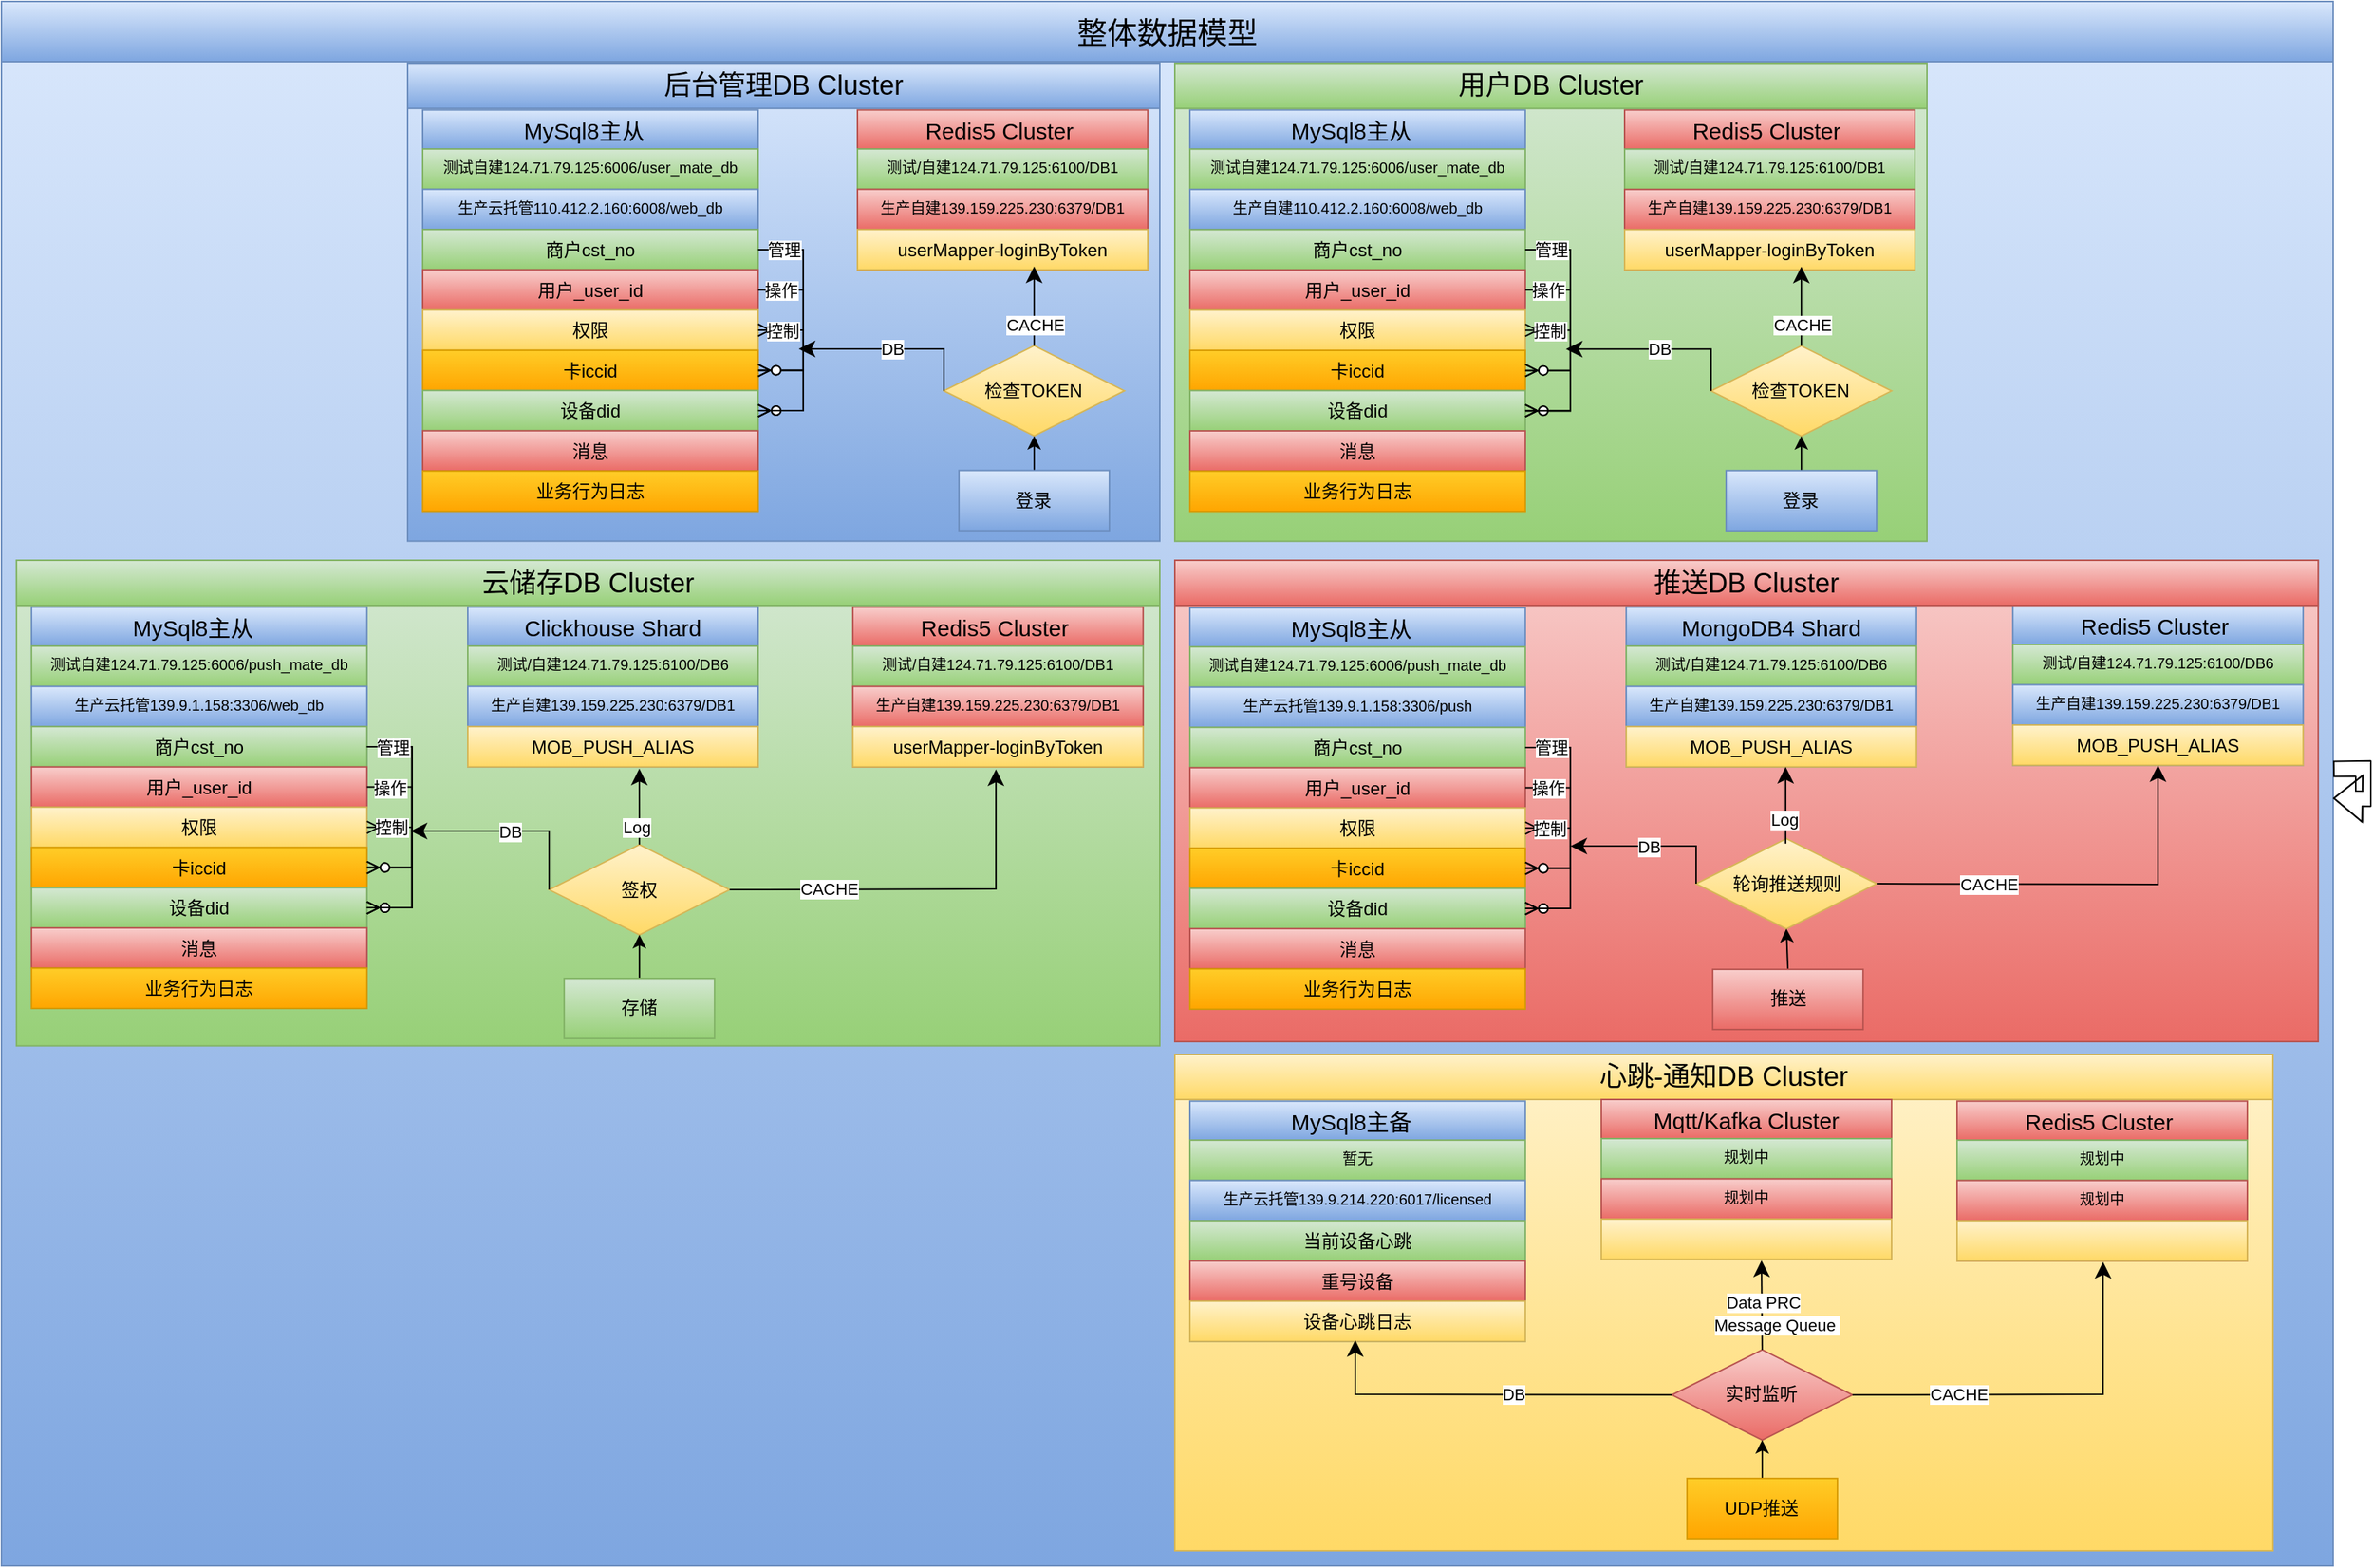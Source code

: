 <mxfile version="21.0.1" type="github">
  <diagram name="第 1 页" id="yvUWGEL02yEKHM-XBLOZ">
    <mxGraphModel dx="2022" dy="1752" grid="1" gridSize="10" guides="1" tooltips="1" connect="1" arrows="1" fold="1" page="1" pageScale="1" pageWidth="827" pageHeight="1169" math="0" shadow="0">
      <root>
        <mxCell id="0" />
        <mxCell id="1" parent="0" />
        <mxCell id="T9S2wv6sfkyYEJ1dbLHQ-154" value="" style="rounded=0;whiteSpace=wrap;html=1;fillColor=#dae8fc;strokeColor=#6c8ebf;gradientColor=#7ea6e0;" vertex="1" parent="1">
          <mxGeometry x="-680" y="-240" width="1550" height="1040" as="geometry" />
        </mxCell>
        <mxCell id="SgWflcFPjo7BXx8ql38D-104" value="" style="rounded=0;whiteSpace=wrap;html=1;fillColor=#dae8fc;gradientColor=#7ea6e0;strokeColor=#6c8ebf;" parent="1" vertex="1">
          <mxGeometry x="-410" y="-199" width="500" height="317.79" as="geometry" />
        </mxCell>
        <mxCell id="SgWflcFPjo7BXx8ql38D-105" value="检查TOKEN" style="shape=rhombus;perimeter=rhombusPerimeter;whiteSpace=wrap;html=1;align=center;fillColor=#fff2cc;gradientColor=#ffd966;strokeColor=#d6b656;" parent="1" vertex="1">
          <mxGeometry x="-53.52" y="-11.14" width="120" height="60" as="geometry" />
        </mxCell>
        <mxCell id="SgWflcFPjo7BXx8ql38D-106" value="MySql8主从  " style="swimlane;fontStyle=0;childLayout=stackLayout;horizontal=1;startSize=26;horizontalStack=0;resizeParent=1;resizeParentMax=0;resizeLast=0;collapsible=1;marginBottom=0;align=center;fontSize=15;fillColor=#dae8fc;gradientColor=#7ea6e0;strokeColor=#6c8ebf;" parent="1" vertex="1">
          <mxGeometry x="-400" y="-167.93" width="222.97" height="266.856" as="geometry" />
        </mxCell>
        <mxCell id="SgWflcFPjo7BXx8ql38D-107" value="测试自建124.71.79.125:6006/user_mate_db" style="text;strokeColor=#82b366;fillColor=#d5e8d4;spacingLeft=4;spacingRight=4;overflow=hidden;rotatable=0;points=[[0,0.5],[1,0.5]];portConstraint=eastwest;fontSize=10;gradientColor=#97d077;align=center;" parent="SgWflcFPjo7BXx8ql38D-106" vertex="1">
          <mxGeometry y="26" width="222.97" height="26.762" as="geometry" />
        </mxCell>
        <mxCell id="SgWflcFPjo7BXx8ql38D-108" value="生产云托管110.412.2.160:6008/web_db" style="text;strokeColor=#6c8ebf;fillColor=#dae8fc;spacingLeft=4;spacingRight=4;overflow=hidden;rotatable=0;points=[[0,0.5],[1,0.5]];portConstraint=eastwest;fontSize=10;gradientColor=#7ea6e0;align=center;" parent="SgWflcFPjo7BXx8ql38D-106" vertex="1">
          <mxGeometry y="52.762" width="222.97" height="26.762" as="geometry" />
        </mxCell>
        <mxCell id="SgWflcFPjo7BXx8ql38D-109" value="商户cst_no" style="text;strokeColor=#82b366;fillColor=#d5e8d4;spacingLeft=4;spacingRight=4;overflow=hidden;rotatable=0;points=[[0,0.5],[1,0.5]];portConstraint=eastwest;fontSize=12;gradientColor=#97d077;align=center;" parent="SgWflcFPjo7BXx8ql38D-106" vertex="1">
          <mxGeometry y="79.524" width="222.97" height="26.762" as="geometry" />
        </mxCell>
        <mxCell id="SgWflcFPjo7BXx8ql38D-110" value="用户_user_id" style="text;strokeColor=#b85450;fillColor=#f8cecc;spacingLeft=4;spacingRight=4;overflow=hidden;rotatable=0;points=[[0,0.5],[1,0.5]];portConstraint=eastwest;fontSize=12;gradientColor=#ea6b66;align=center;" parent="SgWflcFPjo7BXx8ql38D-106" vertex="1">
          <mxGeometry y="106.285" width="222.97" height="26.762" as="geometry" />
        </mxCell>
        <mxCell id="SgWflcFPjo7BXx8ql38D-111" value="权限" style="text;strokeColor=#d6b656;fillColor=#fff2cc;spacingLeft=4;spacingRight=4;overflow=hidden;rotatable=0;points=[[0,0.5],[1,0.5]];portConstraint=eastwest;fontSize=12;gradientColor=#ffd966;align=center;" parent="SgWflcFPjo7BXx8ql38D-106" vertex="1">
          <mxGeometry y="133.047" width="222.97" height="26.762" as="geometry" />
        </mxCell>
        <mxCell id="SgWflcFPjo7BXx8ql38D-112" value="卡iccid" style="text;strokeColor=#d79b00;fillColor=#ffcd28;spacingLeft=4;spacingRight=4;overflow=hidden;rotatable=0;points=[[0,0.5],[1,0.5]];portConstraint=eastwest;fontSize=12;gradientColor=#ffa500;align=center;" parent="SgWflcFPjo7BXx8ql38D-106" vertex="1">
          <mxGeometry y="159.809" width="222.97" height="26.762" as="geometry" />
        </mxCell>
        <mxCell id="SgWflcFPjo7BXx8ql38D-113" value="设备did" style="text;strokeColor=#82b366;fillColor=#d5e8d4;spacingLeft=4;spacingRight=4;overflow=hidden;rotatable=0;points=[[0,0.5],[1,0.5]];portConstraint=eastwest;fontSize=12;gradientColor=#97d077;align=center;" parent="SgWflcFPjo7BXx8ql38D-106" vertex="1">
          <mxGeometry y="186.571" width="222.97" height="26.762" as="geometry" />
        </mxCell>
        <mxCell id="SgWflcFPjo7BXx8ql38D-114" value="消息" style="text;strokeColor=#b85450;fillColor=#f8cecc;spacingLeft=4;spacingRight=4;overflow=hidden;rotatable=0;points=[[0,0.5],[1,0.5]];portConstraint=eastwest;fontSize=12;gradientColor=#ea6b66;align=center;" parent="SgWflcFPjo7BXx8ql38D-106" vertex="1">
          <mxGeometry y="213.333" width="222.97" height="26.762" as="geometry" />
        </mxCell>
        <mxCell id="SgWflcFPjo7BXx8ql38D-115" value="业务行为日志" style="text;strokeColor=#d79b00;fillColor=#ffcd28;spacingLeft=4;spacingRight=4;overflow=hidden;rotatable=0;points=[[0,0.5],[1,0.5]];portConstraint=eastwest;fontSize=12;gradientColor=#ffa500;align=center;" parent="SgWflcFPjo7BXx8ql38D-106" vertex="1">
          <mxGeometry y="240.095" width="222.97" height="26.762" as="geometry" />
        </mxCell>
        <mxCell id="SgWflcFPjo7BXx8ql38D-116" value="" style="edgeStyle=entityRelationEdgeStyle;fontSize=12;html=1;endArrow=ERzeroToMany;endFill=1;rounded=0;exitX=1;exitY=0.5;exitDx=0;exitDy=0;" parent="SgWflcFPjo7BXx8ql38D-106" source="SgWflcFPjo7BXx8ql38D-109" target="SgWflcFPjo7BXx8ql38D-113" edge="1">
          <mxGeometry width="100" height="100" relative="1" as="geometry">
            <mxPoint x="344.595" y="133.809" as="sourcePoint" />
            <mxPoint x="482.432" y="44.603" as="targetPoint" />
          </mxGeometry>
        </mxCell>
        <mxCell id="SgWflcFPjo7BXx8ql38D-117" value="" style="edgeStyle=entityRelationEdgeStyle;fontSize=12;html=1;endArrow=ERzeroToMany;endFill=1;rounded=0;exitX=1;exitY=0.5;exitDx=0;exitDy=0;" parent="SgWflcFPjo7BXx8ql38D-106" source="SgWflcFPjo7BXx8ql38D-109" target="SgWflcFPjo7BXx8ql38D-113" edge="1">
          <mxGeometry width="100" height="100" relative="1" as="geometry">
            <mxPoint x="330.811" y="133.809" as="sourcePoint" />
            <mxPoint x="468.649" y="44.603" as="targetPoint" />
          </mxGeometry>
        </mxCell>
        <mxCell id="SgWflcFPjo7BXx8ql38D-118" value="" style="edgeStyle=entityRelationEdgeStyle;fontSize=12;html=1;endArrow=ERzeroToMany;endFill=1;rounded=0;exitX=1;exitY=0.5;exitDx=0;exitDy=0;" parent="SgWflcFPjo7BXx8ql38D-106" source="SgWflcFPjo7BXx8ql38D-109" target="SgWflcFPjo7BXx8ql38D-112" edge="1">
          <mxGeometry width="100" height="100" relative="1" as="geometry">
            <mxPoint x="358.378" y="205.174" as="sourcePoint" />
            <mxPoint x="496.216" y="115.968" as="targetPoint" />
          </mxGeometry>
        </mxCell>
        <mxCell id="SgWflcFPjo7BXx8ql38D-119" value="管理" style="edgeLabel;html=1;align=center;verticalAlign=middle;resizable=0;points=[];" parent="SgWflcFPjo7BXx8ql38D-118" vertex="1" connectable="0">
          <mxGeometry x="-0.314" y="2" relative="1" as="geometry">
            <mxPoint x="-15" y="-18" as="offset" />
          </mxGeometry>
        </mxCell>
        <mxCell id="SgWflcFPjo7BXx8ql38D-120" value="" style="edgeStyle=entityRelationEdgeStyle;fontSize=12;html=1;endArrow=ERzeroToMany;endFill=1;rounded=0;exitX=1;exitY=0.5;exitDx=0;exitDy=0;entryX=1;entryY=0.5;entryDx=0;entryDy=0;" parent="SgWflcFPjo7BXx8ql38D-106" source="SgWflcFPjo7BXx8ql38D-110" target="SgWflcFPjo7BXx8ql38D-112" edge="1">
          <mxGeometry width="100" height="100" relative="1" as="geometry">
            <mxPoint x="372.162" y="231.936" as="sourcePoint" />
            <mxPoint y="169.492" as="targetPoint" />
          </mxGeometry>
        </mxCell>
        <mxCell id="SgWflcFPjo7BXx8ql38D-121" value="操作" style="edgeLabel;html=1;align=center;verticalAlign=middle;resizable=0;points=[];" parent="SgWflcFPjo7BXx8ql38D-120" vertex="1" connectable="0">
          <mxGeometry x="-0.735" relative="1" as="geometry">
            <mxPoint as="offset" />
          </mxGeometry>
        </mxCell>
        <mxCell id="SgWflcFPjo7BXx8ql38D-122" value="" style="edgeStyle=entityRelationEdgeStyle;fontSize=12;html=1;endArrow=ERmany;startArrow=ERmany;rounded=0;exitX=1;exitY=0.5;exitDx=0;exitDy=0;entryX=1;entryY=0.5;entryDx=0;entryDy=0;" parent="SgWflcFPjo7BXx8ql38D-106" source="SgWflcFPjo7BXx8ql38D-111" target="SgWflcFPjo7BXx8ql38D-113" edge="1">
          <mxGeometry width="100" height="100" relative="1" as="geometry">
            <mxPoint x="300" y="136" as="sourcePoint" />
            <mxPoint x="400" y="36" as="targetPoint" />
          </mxGeometry>
        </mxCell>
        <mxCell id="SgWflcFPjo7BXx8ql38D-123" value="控制" style="edgeLabel;html=1;align=center;verticalAlign=middle;resizable=0;points=[];" parent="SgWflcFPjo7BXx8ql38D-122" vertex="1" connectable="0">
          <mxGeometry x="-0.718" relative="1" as="geometry">
            <mxPoint as="offset" />
          </mxGeometry>
        </mxCell>
        <mxCell id="SgWflcFPjo7BXx8ql38D-124" style="edgeStyle=orthogonalEdgeStyle;rounded=0;orthogonalLoop=1;jettySize=auto;html=1;entryX=0.5;entryY=1;entryDx=0;entryDy=0;" parent="1" source="SgWflcFPjo7BXx8ql38D-125" target="SgWflcFPjo7BXx8ql38D-105" edge="1">
          <mxGeometry relative="1" as="geometry" />
        </mxCell>
        <mxCell id="SgWflcFPjo7BXx8ql38D-125" value="登录" style="whiteSpace=wrap;html=1;align=center;fillColor=#dae8fc;gradientColor=#7ea6e0;strokeColor=#6c8ebf;" parent="1" vertex="1">
          <mxGeometry x="-43.52" y="71.79" width="100" height="40" as="geometry" />
        </mxCell>
        <mxCell id="SgWflcFPjo7BXx8ql38D-126" value="Redis5 Cluster " style="swimlane;fontStyle=0;childLayout=stackLayout;horizontal=1;startSize=26;horizontalStack=0;resizeParent=1;resizeParentMax=0;resizeLast=0;collapsible=1;marginBottom=0;align=center;fontSize=15;fillColor=#f8cecc;gradientColor=#ea6b66;strokeColor=#b85450;" parent="1" vertex="1">
          <mxGeometry x="-111" y="-167.93" width="192.97" height="106.285" as="geometry" />
        </mxCell>
        <mxCell id="SgWflcFPjo7BXx8ql38D-127" value="测试/自建124.71.79.125:6100/DB1" style="text;strokeColor=#82b366;fillColor=#d5e8d4;spacingLeft=4;spacingRight=4;overflow=hidden;rotatable=0;points=[[0,0.5],[1,0.5]];portConstraint=eastwest;fontSize=10;gradientColor=#97d077;align=center;" parent="SgWflcFPjo7BXx8ql38D-126" vertex="1">
          <mxGeometry y="26" width="192.97" height="26.762" as="geometry" />
        </mxCell>
        <mxCell id="SgWflcFPjo7BXx8ql38D-128" value="生产自建139.159.225.230:6379/DB1" style="text;strokeColor=#b85450;fillColor=#f8cecc;spacingLeft=4;spacingRight=4;overflow=hidden;rotatable=0;points=[[0,0.5],[1,0.5]];portConstraint=eastwest;fontSize=10;gradientColor=#ea6b66;align=center;" parent="SgWflcFPjo7BXx8ql38D-126" vertex="1">
          <mxGeometry y="52.762" width="192.97" height="26.762" as="geometry" />
        </mxCell>
        <mxCell id="SgWflcFPjo7BXx8ql38D-129" value="userMapper-loginByToken" style="text;strokeColor=#d6b656;fillColor=#fff2cc;spacingLeft=4;spacingRight=4;overflow=hidden;rotatable=0;points=[[0,0.5],[1,0.5]];portConstraint=eastwest;fontSize=12;gradientColor=#ffd966;align=center;" parent="SgWflcFPjo7BXx8ql38D-126" vertex="1">
          <mxGeometry y="79.524" width="192.97" height="26.762" as="geometry" />
        </mxCell>
        <mxCell id="SgWflcFPjo7BXx8ql38D-130" value="" style="edgeStyle=elbowEdgeStyle;elbow=vertical;endArrow=classic;html=1;curved=0;rounded=0;endSize=8;startSize=8;exitX=0;exitY=0.5;exitDx=0;exitDy=0;" parent="1" source="SgWflcFPjo7BXx8ql38D-105" edge="1">
          <mxGeometry width="50" height="50" relative="1" as="geometry">
            <mxPoint x="-310" y="-219" as="sourcePoint" />
            <mxPoint x="-150" y="-9" as="targetPoint" />
            <Array as="points">
              <mxPoint x="-110" y="-9" />
            </Array>
          </mxGeometry>
        </mxCell>
        <mxCell id="SgWflcFPjo7BXx8ql38D-131" value="DB" style="edgeLabel;html=1;align=center;verticalAlign=middle;resizable=0;points=[];" parent="SgWflcFPjo7BXx8ql38D-130" vertex="1" connectable="0">
          <mxGeometry x="-0.285" relative="1" as="geometry">
            <mxPoint x="-18" as="offset" />
          </mxGeometry>
        </mxCell>
        <mxCell id="SgWflcFPjo7BXx8ql38D-132" value="" style="edgeStyle=elbowEdgeStyle;elbow=vertical;endArrow=classic;html=1;curved=0;rounded=0;endSize=8;startSize=8;exitX=0.5;exitY=0;exitDx=0;exitDy=0;entryX=0.5;entryY=1;entryDx=0;entryDy=0;" parent="1" source="SgWflcFPjo7BXx8ql38D-105" edge="1">
          <mxGeometry width="50" height="50" relative="1" as="geometry">
            <mxPoint x="50.99" y="-221.21" as="sourcePoint" />
            <mxPoint x="6.475" y="-63.855" as="targetPoint" />
            <Array as="points" />
          </mxGeometry>
        </mxCell>
        <mxCell id="SgWflcFPjo7BXx8ql38D-133" value="CACHE" style="edgeLabel;html=1;align=center;verticalAlign=middle;resizable=0;points=[];" parent="SgWflcFPjo7BXx8ql38D-132" vertex="1" connectable="0">
          <mxGeometry x="-0.442" relative="1" as="geometry">
            <mxPoint as="offset" />
          </mxGeometry>
        </mxCell>
        <mxCell id="SgWflcFPjo7BXx8ql38D-134" value="后台管理DB Cluster" style="text;html=1;strokeColor=#6c8ebf;fillColor=#dae8fc;align=center;verticalAlign=middle;whiteSpace=wrap;rounded=0;fontSize=18;gradientColor=#7ea6e0;" parent="1" vertex="1">
          <mxGeometry x="-410" y="-198.93" width="500" height="30" as="geometry" />
        </mxCell>
        <mxCell id="SgWflcFPjo7BXx8ql38D-135" value="" style="rounded=0;whiteSpace=wrap;html=1;fillColor=#f8cecc;gradientColor=#ea6b66;strokeColor=#b85450;" parent="1" vertex="1">
          <mxGeometry x="100" y="131.53" width="760.06" height="320" as="geometry" />
        </mxCell>
        <mxCell id="SgWflcFPjo7BXx8ql38D-136" value="轮询推送规则" style="shape=rhombus;perimeter=rhombusPerimeter;whiteSpace=wrap;html=1;align=center;fillColor=#fff2cc;gradientColor=#ffd966;strokeColor=#d6b656;" parent="1" vertex="1">
          <mxGeometry x="446.55" y="316.53" width="120" height="60" as="geometry" />
        </mxCell>
        <mxCell id="SgWflcFPjo7BXx8ql38D-137" value="MySql8主从  " style="swimlane;fontStyle=0;childLayout=stackLayout;horizontal=1;startSize=26;horizontalStack=0;resizeParent=1;resizeParentMax=0;resizeLast=0;collapsible=1;marginBottom=0;align=center;fontSize=15;fillColor=#dae8fc;gradientColor=#7ea6e0;strokeColor=#6c8ebf;" parent="1" vertex="1">
          <mxGeometry x="110" y="163.1" width="222.97" height="266.856" as="geometry" />
        </mxCell>
        <mxCell id="SgWflcFPjo7BXx8ql38D-138" value="测试自建124.71.79.125:6006/push_mate_db" style="text;strokeColor=#82b366;fillColor=#d5e8d4;spacingLeft=4;spacingRight=4;overflow=hidden;rotatable=0;points=[[0,0.5],[1,0.5]];portConstraint=eastwest;fontSize=10;gradientColor=#97d077;align=center;" parent="SgWflcFPjo7BXx8ql38D-137" vertex="1">
          <mxGeometry y="26" width="222.97" height="26.762" as="geometry" />
        </mxCell>
        <mxCell id="SgWflcFPjo7BXx8ql38D-139" value="生产云托管139.9.1.158:3306/push" style="text;strokeColor=#6c8ebf;fillColor=#dae8fc;spacingLeft=4;spacingRight=4;overflow=hidden;rotatable=0;points=[[0,0.5],[1,0.5]];portConstraint=eastwest;fontSize=10;gradientColor=#7ea6e0;align=center;" parent="SgWflcFPjo7BXx8ql38D-137" vertex="1">
          <mxGeometry y="52.762" width="222.97" height="26.762" as="geometry" />
        </mxCell>
        <mxCell id="SgWflcFPjo7BXx8ql38D-140" value="商户cst_no" style="text;strokeColor=#82b366;fillColor=#d5e8d4;spacingLeft=4;spacingRight=4;overflow=hidden;rotatable=0;points=[[0,0.5],[1,0.5]];portConstraint=eastwest;fontSize=12;gradientColor=#97d077;align=center;" parent="SgWflcFPjo7BXx8ql38D-137" vertex="1">
          <mxGeometry y="79.524" width="222.97" height="26.762" as="geometry" />
        </mxCell>
        <mxCell id="SgWflcFPjo7BXx8ql38D-141" value="用户_user_id" style="text;strokeColor=#b85450;fillColor=#f8cecc;spacingLeft=4;spacingRight=4;overflow=hidden;rotatable=0;points=[[0,0.5],[1,0.5]];portConstraint=eastwest;fontSize=12;gradientColor=#ea6b66;align=center;" parent="SgWflcFPjo7BXx8ql38D-137" vertex="1">
          <mxGeometry y="106.285" width="222.97" height="26.762" as="geometry" />
        </mxCell>
        <mxCell id="SgWflcFPjo7BXx8ql38D-142" value="权限" style="text;strokeColor=#d6b656;fillColor=#fff2cc;spacingLeft=4;spacingRight=4;overflow=hidden;rotatable=0;points=[[0,0.5],[1,0.5]];portConstraint=eastwest;fontSize=12;gradientColor=#ffd966;align=center;" parent="SgWflcFPjo7BXx8ql38D-137" vertex="1">
          <mxGeometry y="133.047" width="222.97" height="26.762" as="geometry" />
        </mxCell>
        <mxCell id="SgWflcFPjo7BXx8ql38D-143" value="卡iccid" style="text;strokeColor=#d79b00;fillColor=#ffcd28;spacingLeft=4;spacingRight=4;overflow=hidden;rotatable=0;points=[[0,0.5],[1,0.5]];portConstraint=eastwest;fontSize=12;gradientColor=#ffa500;align=center;" parent="SgWflcFPjo7BXx8ql38D-137" vertex="1">
          <mxGeometry y="159.809" width="222.97" height="26.762" as="geometry" />
        </mxCell>
        <mxCell id="SgWflcFPjo7BXx8ql38D-144" value="设备did" style="text;strokeColor=#82b366;fillColor=#d5e8d4;spacingLeft=4;spacingRight=4;overflow=hidden;rotatable=0;points=[[0,0.5],[1,0.5]];portConstraint=eastwest;fontSize=12;gradientColor=#97d077;align=center;" parent="SgWflcFPjo7BXx8ql38D-137" vertex="1">
          <mxGeometry y="186.571" width="222.97" height="26.762" as="geometry" />
        </mxCell>
        <mxCell id="SgWflcFPjo7BXx8ql38D-145" value="消息" style="text;strokeColor=#b85450;fillColor=#f8cecc;spacingLeft=4;spacingRight=4;overflow=hidden;rotatable=0;points=[[0,0.5],[1,0.5]];portConstraint=eastwest;fontSize=12;gradientColor=#ea6b66;align=center;" parent="SgWflcFPjo7BXx8ql38D-137" vertex="1">
          <mxGeometry y="213.333" width="222.97" height="26.762" as="geometry" />
        </mxCell>
        <mxCell id="SgWflcFPjo7BXx8ql38D-146" value="业务行为日志" style="text;strokeColor=#d79b00;fillColor=#ffcd28;spacingLeft=4;spacingRight=4;overflow=hidden;rotatable=0;points=[[0,0.5],[1,0.5]];portConstraint=eastwest;fontSize=12;gradientColor=#ffa500;align=center;" parent="SgWflcFPjo7BXx8ql38D-137" vertex="1">
          <mxGeometry y="240.095" width="222.97" height="26.762" as="geometry" />
        </mxCell>
        <mxCell id="SgWflcFPjo7BXx8ql38D-147" value="" style="edgeStyle=entityRelationEdgeStyle;fontSize=12;html=1;endArrow=ERzeroToMany;endFill=1;rounded=0;exitX=1;exitY=0.5;exitDx=0;exitDy=0;" parent="SgWflcFPjo7BXx8ql38D-137" source="SgWflcFPjo7BXx8ql38D-140" target="SgWflcFPjo7BXx8ql38D-144" edge="1">
          <mxGeometry width="100" height="100" relative="1" as="geometry">
            <mxPoint x="344.595" y="133.809" as="sourcePoint" />
            <mxPoint x="482.432" y="44.603" as="targetPoint" />
          </mxGeometry>
        </mxCell>
        <mxCell id="SgWflcFPjo7BXx8ql38D-148" value="" style="edgeStyle=entityRelationEdgeStyle;fontSize=12;html=1;endArrow=ERzeroToMany;endFill=1;rounded=0;exitX=1;exitY=0.5;exitDx=0;exitDy=0;" parent="SgWflcFPjo7BXx8ql38D-137" source="SgWflcFPjo7BXx8ql38D-140" target="SgWflcFPjo7BXx8ql38D-144" edge="1">
          <mxGeometry width="100" height="100" relative="1" as="geometry">
            <mxPoint x="330.811" y="133.809" as="sourcePoint" />
            <mxPoint x="468.649" y="44.603" as="targetPoint" />
          </mxGeometry>
        </mxCell>
        <mxCell id="SgWflcFPjo7BXx8ql38D-149" value="" style="edgeStyle=entityRelationEdgeStyle;fontSize=12;html=1;endArrow=ERzeroToMany;endFill=1;rounded=0;exitX=1;exitY=0.5;exitDx=0;exitDy=0;" parent="SgWflcFPjo7BXx8ql38D-137" source="SgWflcFPjo7BXx8ql38D-140" target="SgWflcFPjo7BXx8ql38D-143" edge="1">
          <mxGeometry width="100" height="100" relative="1" as="geometry">
            <mxPoint x="358.378" y="205.174" as="sourcePoint" />
            <mxPoint x="496.216" y="115.968" as="targetPoint" />
          </mxGeometry>
        </mxCell>
        <mxCell id="SgWflcFPjo7BXx8ql38D-150" value="管理" style="edgeLabel;html=1;align=center;verticalAlign=middle;resizable=0;points=[];" parent="SgWflcFPjo7BXx8ql38D-149" vertex="1" connectable="0">
          <mxGeometry x="-0.314" y="2" relative="1" as="geometry">
            <mxPoint x="-15" y="-18" as="offset" />
          </mxGeometry>
        </mxCell>
        <mxCell id="SgWflcFPjo7BXx8ql38D-151" value="" style="edgeStyle=entityRelationEdgeStyle;fontSize=12;html=1;endArrow=ERzeroToMany;endFill=1;rounded=0;exitX=1;exitY=0.5;exitDx=0;exitDy=0;entryX=1;entryY=0.5;entryDx=0;entryDy=0;" parent="SgWflcFPjo7BXx8ql38D-137" source="SgWflcFPjo7BXx8ql38D-141" target="SgWflcFPjo7BXx8ql38D-143" edge="1">
          <mxGeometry width="100" height="100" relative="1" as="geometry">
            <mxPoint x="372.162" y="231.936" as="sourcePoint" />
            <mxPoint y="169.492" as="targetPoint" />
          </mxGeometry>
        </mxCell>
        <mxCell id="SgWflcFPjo7BXx8ql38D-152" value="操作" style="edgeLabel;html=1;align=center;verticalAlign=middle;resizable=0;points=[];" parent="SgWflcFPjo7BXx8ql38D-151" vertex="1" connectable="0">
          <mxGeometry x="-0.735" relative="1" as="geometry">
            <mxPoint as="offset" />
          </mxGeometry>
        </mxCell>
        <mxCell id="SgWflcFPjo7BXx8ql38D-153" value="" style="edgeStyle=entityRelationEdgeStyle;fontSize=12;html=1;endArrow=ERmany;startArrow=ERmany;rounded=0;exitX=1;exitY=0.5;exitDx=0;exitDy=0;entryX=1;entryY=0.5;entryDx=0;entryDy=0;" parent="SgWflcFPjo7BXx8ql38D-137" source="SgWflcFPjo7BXx8ql38D-142" target="SgWflcFPjo7BXx8ql38D-144" edge="1">
          <mxGeometry width="100" height="100" relative="1" as="geometry">
            <mxPoint x="300" y="136" as="sourcePoint" />
            <mxPoint x="400" y="36" as="targetPoint" />
          </mxGeometry>
        </mxCell>
        <mxCell id="SgWflcFPjo7BXx8ql38D-154" value="控制" style="edgeLabel;html=1;align=center;verticalAlign=middle;resizable=0;points=[];" parent="SgWflcFPjo7BXx8ql38D-153" vertex="1" connectable="0">
          <mxGeometry x="-0.718" relative="1" as="geometry">
            <mxPoint as="offset" />
          </mxGeometry>
        </mxCell>
        <mxCell id="SgWflcFPjo7BXx8ql38D-155" style="edgeStyle=orthogonalEdgeStyle;rounded=0;orthogonalLoop=1;jettySize=auto;html=1;entryX=0.5;entryY=1;entryDx=0;entryDy=0;exitX=0.5;exitY=0;exitDx=0;exitDy=0;" parent="1" source="SgWflcFPjo7BXx8ql38D-156" target="SgWflcFPjo7BXx8ql38D-136" edge="1">
          <mxGeometry relative="1" as="geometry" />
        </mxCell>
        <mxCell id="SgWflcFPjo7BXx8ql38D-156" value="推送" style="whiteSpace=wrap;html=1;align=center;fillColor=#f8cecc;gradientColor=#ea6b66;strokeColor=#b85450;" parent="1" vertex="1">
          <mxGeometry x="457.55" y="403.46" width="100" height="40" as="geometry" />
        </mxCell>
        <mxCell id="SgWflcFPjo7BXx8ql38D-157" value="Redis5 Cluster " style="swimlane;fontStyle=0;childLayout=stackLayout;horizontal=1;startSize=26;horizontalStack=0;resizeParent=1;resizeParentMax=0;resizeLast=0;collapsible=1;marginBottom=0;align=center;fontSize=15;fillColor=#dae8fc;gradientColor=#7ea6e0;strokeColor=#6c8ebf;" parent="1" vertex="1">
          <mxGeometry x="657.09" y="161.53" width="192.97" height="106.285" as="geometry" />
        </mxCell>
        <mxCell id="SgWflcFPjo7BXx8ql38D-158" value="测试/自建124.71.79.125:6100/DB6" style="text;strokeColor=#82b366;fillColor=#d5e8d4;spacingLeft=4;spacingRight=4;overflow=hidden;rotatable=0;points=[[0,0.5],[1,0.5]];portConstraint=eastwest;fontSize=10;gradientColor=#97d077;align=center;" parent="SgWflcFPjo7BXx8ql38D-157" vertex="1">
          <mxGeometry y="26" width="192.97" height="26.762" as="geometry" />
        </mxCell>
        <mxCell id="SgWflcFPjo7BXx8ql38D-159" value="生产自建139.159.225.230:6379/DB1" style="text;strokeColor=#6c8ebf;fillColor=#dae8fc;spacingLeft=4;spacingRight=4;overflow=hidden;rotatable=0;points=[[0,0.5],[1,0.5]];portConstraint=eastwest;fontSize=10;gradientColor=#7ea6e0;align=center;" parent="SgWflcFPjo7BXx8ql38D-157" vertex="1">
          <mxGeometry y="52.762" width="192.97" height="26.762" as="geometry" />
        </mxCell>
        <mxCell id="SgWflcFPjo7BXx8ql38D-160" value="MOB_PUSH_ALIAS" style="text;strokeColor=#d6b656;fillColor=#fff2cc;spacingLeft=4;spacingRight=4;overflow=hidden;rotatable=0;points=[[0,0.5],[1,0.5]];portConstraint=eastwest;fontSize=12;gradientColor=#ffd966;align=center;" parent="SgWflcFPjo7BXx8ql38D-157" vertex="1">
          <mxGeometry y="79.524" width="192.97" height="26.762" as="geometry" />
        </mxCell>
        <mxCell id="SgWflcFPjo7BXx8ql38D-161" value="" style="edgeStyle=elbowEdgeStyle;elbow=vertical;endArrow=classic;html=1;curved=0;rounded=0;endSize=8;startSize=8;exitX=0;exitY=0.5;exitDx=0;exitDy=0;" parent="1" source="SgWflcFPjo7BXx8ql38D-136" edge="1">
          <mxGeometry width="50" height="50" relative="1" as="geometry">
            <mxPoint x="200" y="111.53" as="sourcePoint" />
            <mxPoint x="363" y="321.53" as="targetPoint" />
            <Array as="points">
              <mxPoint x="740.06" y="321.53" />
            </Array>
          </mxGeometry>
        </mxCell>
        <mxCell id="SgWflcFPjo7BXx8ql38D-162" value="DB" style="edgeLabel;html=1;align=center;verticalAlign=middle;resizable=0;points=[];" parent="SgWflcFPjo7BXx8ql38D-161" vertex="1" connectable="0">
          <mxGeometry x="-0.285" relative="1" as="geometry">
            <mxPoint x="-18" as="offset" />
          </mxGeometry>
        </mxCell>
        <mxCell id="SgWflcFPjo7BXx8ql38D-163" value="" style="edgeStyle=elbowEdgeStyle;elbow=vertical;endArrow=classic;html=1;curved=0;rounded=0;endSize=8;startSize=8;exitX=1;exitY=0.5;exitDx=0;exitDy=0;entryX=0.5;entryY=1;entryDx=0;entryDy=0;" parent="1" source="SgWflcFPjo7BXx8ql38D-136" target="SgWflcFPjo7BXx8ql38D-157" edge="1">
          <mxGeometry width="50" height="50" relative="1" as="geometry">
            <mxPoint x="540" y="111.53" as="sourcePoint" />
            <mxPoint x="560.06" y="191.53" as="targetPoint" />
            <Array as="points">
              <mxPoint x="730" y="347" />
            </Array>
          </mxGeometry>
        </mxCell>
        <mxCell id="SgWflcFPjo7BXx8ql38D-164" value="CACHE" style="edgeLabel;html=1;align=center;verticalAlign=middle;resizable=0;points=[];" parent="SgWflcFPjo7BXx8ql38D-163" vertex="1" connectable="0">
          <mxGeometry x="-0.442" relative="1" as="geometry">
            <mxPoint as="offset" />
          </mxGeometry>
        </mxCell>
        <mxCell id="SgWflcFPjo7BXx8ql38D-165" value="推送DB Cluster" style="text;html=1;strokeColor=#b85450;fillColor=#f8cecc;align=center;verticalAlign=middle;whiteSpace=wrap;rounded=0;fontSize=18;gradientColor=#ea6b66;" parent="1" vertex="1">
          <mxGeometry x="100" y="131.53" width="760.06" height="30" as="geometry" />
        </mxCell>
        <mxCell id="SgWflcFPjo7BXx8ql38D-166" value="" style="rounded=0;whiteSpace=wrap;html=1;fillColor=#d5e8d4;gradientColor=#97d077;strokeColor=#82b366;" parent="1" vertex="1">
          <mxGeometry x="-670.06" y="131.53" width="760.06" height="322.79" as="geometry" />
        </mxCell>
        <mxCell id="SgWflcFPjo7BXx8ql38D-167" value="签权" style="shape=rhombus;perimeter=rhombusPerimeter;whiteSpace=wrap;html=1;align=center;fillColor=#fff2cc;gradientColor=#ffd966;strokeColor=#d6b656;" parent="1" vertex="1">
          <mxGeometry x="-315.94" y="320.53" width="120" height="60" as="geometry" />
        </mxCell>
        <mxCell id="SgWflcFPjo7BXx8ql38D-168" value="MySql8主从  " style="swimlane;fontStyle=0;childLayout=stackLayout;horizontal=1;startSize=26;horizontalStack=0;resizeParent=1;resizeParentMax=0;resizeLast=0;collapsible=1;marginBottom=0;align=center;fontSize=15;fillColor=#dae8fc;gradientColor=#7ea6e0;strokeColor=#6c8ebf;" parent="1" vertex="1">
          <mxGeometry x="-660.06" y="162.6" width="222.97" height="266.856" as="geometry" />
        </mxCell>
        <mxCell id="SgWflcFPjo7BXx8ql38D-169" value="测试自建124.71.79.125:6006/push_mate_db" style="text;strokeColor=#82b366;fillColor=#d5e8d4;spacingLeft=4;spacingRight=4;overflow=hidden;rotatable=0;points=[[0,0.5],[1,0.5]];portConstraint=eastwest;fontSize=10;gradientColor=#97d077;align=center;" parent="SgWflcFPjo7BXx8ql38D-168" vertex="1">
          <mxGeometry y="26" width="222.97" height="26.762" as="geometry" />
        </mxCell>
        <mxCell id="SgWflcFPjo7BXx8ql38D-170" value="生产云托管139.9.1.158:3306/web_db" style="text;strokeColor=#6c8ebf;fillColor=#dae8fc;spacingLeft=4;spacingRight=4;overflow=hidden;rotatable=0;points=[[0,0.5],[1,0.5]];portConstraint=eastwest;fontSize=10;gradientColor=#7ea6e0;align=center;" parent="SgWflcFPjo7BXx8ql38D-168" vertex="1">
          <mxGeometry y="52.762" width="222.97" height="26.762" as="geometry" />
        </mxCell>
        <mxCell id="SgWflcFPjo7BXx8ql38D-171" value="商户cst_no" style="text;strokeColor=#82b366;fillColor=#d5e8d4;spacingLeft=4;spacingRight=4;overflow=hidden;rotatable=0;points=[[0,0.5],[1,0.5]];portConstraint=eastwest;fontSize=12;gradientColor=#97d077;align=center;" parent="SgWflcFPjo7BXx8ql38D-168" vertex="1">
          <mxGeometry y="79.524" width="222.97" height="26.762" as="geometry" />
        </mxCell>
        <mxCell id="SgWflcFPjo7BXx8ql38D-172" value="用户_user_id" style="text;strokeColor=#b85450;fillColor=#f8cecc;spacingLeft=4;spacingRight=4;overflow=hidden;rotatable=0;points=[[0,0.5],[1,0.5]];portConstraint=eastwest;fontSize=12;gradientColor=#ea6b66;align=center;" parent="SgWflcFPjo7BXx8ql38D-168" vertex="1">
          <mxGeometry y="106.285" width="222.97" height="26.762" as="geometry" />
        </mxCell>
        <mxCell id="SgWflcFPjo7BXx8ql38D-173" value="权限" style="text;strokeColor=#d6b656;fillColor=#fff2cc;spacingLeft=4;spacingRight=4;overflow=hidden;rotatable=0;points=[[0,0.5],[1,0.5]];portConstraint=eastwest;fontSize=12;gradientColor=#ffd966;align=center;" parent="SgWflcFPjo7BXx8ql38D-168" vertex="1">
          <mxGeometry y="133.047" width="222.97" height="26.762" as="geometry" />
        </mxCell>
        <mxCell id="SgWflcFPjo7BXx8ql38D-174" value="卡iccid" style="text;strokeColor=#d79b00;fillColor=#ffcd28;spacingLeft=4;spacingRight=4;overflow=hidden;rotatable=0;points=[[0,0.5],[1,0.5]];portConstraint=eastwest;fontSize=12;gradientColor=#ffa500;align=center;" parent="SgWflcFPjo7BXx8ql38D-168" vertex="1">
          <mxGeometry y="159.809" width="222.97" height="26.762" as="geometry" />
        </mxCell>
        <mxCell id="SgWflcFPjo7BXx8ql38D-175" value="设备did" style="text;strokeColor=#82b366;fillColor=#d5e8d4;spacingLeft=4;spacingRight=4;overflow=hidden;rotatable=0;points=[[0,0.5],[1,0.5]];portConstraint=eastwest;fontSize=12;gradientColor=#97d077;align=center;" parent="SgWflcFPjo7BXx8ql38D-168" vertex="1">
          <mxGeometry y="186.571" width="222.97" height="26.762" as="geometry" />
        </mxCell>
        <mxCell id="SgWflcFPjo7BXx8ql38D-176" value="消息" style="text;strokeColor=#b85450;fillColor=#f8cecc;spacingLeft=4;spacingRight=4;overflow=hidden;rotatable=0;points=[[0,0.5],[1,0.5]];portConstraint=eastwest;fontSize=12;gradientColor=#ea6b66;align=center;" parent="SgWflcFPjo7BXx8ql38D-168" vertex="1">
          <mxGeometry y="213.333" width="222.97" height="26.762" as="geometry" />
        </mxCell>
        <mxCell id="SgWflcFPjo7BXx8ql38D-177" value="业务行为日志" style="text;strokeColor=#d79b00;fillColor=#ffcd28;spacingLeft=4;spacingRight=4;overflow=hidden;rotatable=0;points=[[0,0.5],[1,0.5]];portConstraint=eastwest;fontSize=12;gradientColor=#ffa500;align=center;" parent="SgWflcFPjo7BXx8ql38D-168" vertex="1">
          <mxGeometry y="240.095" width="222.97" height="26.762" as="geometry" />
        </mxCell>
        <mxCell id="SgWflcFPjo7BXx8ql38D-178" value="" style="edgeStyle=entityRelationEdgeStyle;fontSize=12;html=1;endArrow=ERzeroToMany;endFill=1;rounded=0;exitX=1;exitY=0.5;exitDx=0;exitDy=0;" parent="SgWflcFPjo7BXx8ql38D-168" source="SgWflcFPjo7BXx8ql38D-171" target="SgWflcFPjo7BXx8ql38D-175" edge="1">
          <mxGeometry width="100" height="100" relative="1" as="geometry">
            <mxPoint x="344.595" y="133.809" as="sourcePoint" />
            <mxPoint x="482.432" y="44.603" as="targetPoint" />
          </mxGeometry>
        </mxCell>
        <mxCell id="SgWflcFPjo7BXx8ql38D-179" value="" style="edgeStyle=entityRelationEdgeStyle;fontSize=12;html=1;endArrow=ERzeroToMany;endFill=1;rounded=0;exitX=1;exitY=0.5;exitDx=0;exitDy=0;" parent="SgWflcFPjo7BXx8ql38D-168" source="SgWflcFPjo7BXx8ql38D-171" target="SgWflcFPjo7BXx8ql38D-175" edge="1">
          <mxGeometry width="100" height="100" relative="1" as="geometry">
            <mxPoint x="330.811" y="133.809" as="sourcePoint" />
            <mxPoint x="468.649" y="44.603" as="targetPoint" />
          </mxGeometry>
        </mxCell>
        <mxCell id="SgWflcFPjo7BXx8ql38D-180" value="" style="edgeStyle=entityRelationEdgeStyle;fontSize=12;html=1;endArrow=ERzeroToMany;endFill=1;rounded=0;exitX=1;exitY=0.5;exitDx=0;exitDy=0;" parent="SgWflcFPjo7BXx8ql38D-168" source="SgWflcFPjo7BXx8ql38D-171" target="SgWflcFPjo7BXx8ql38D-174" edge="1">
          <mxGeometry width="100" height="100" relative="1" as="geometry">
            <mxPoint x="358.378" y="205.174" as="sourcePoint" />
            <mxPoint x="496.216" y="115.968" as="targetPoint" />
          </mxGeometry>
        </mxCell>
        <mxCell id="SgWflcFPjo7BXx8ql38D-181" value="管理" style="edgeLabel;html=1;align=center;verticalAlign=middle;resizable=0;points=[];" parent="SgWflcFPjo7BXx8ql38D-180" vertex="1" connectable="0">
          <mxGeometry x="-0.314" y="2" relative="1" as="geometry">
            <mxPoint x="-15" y="-18" as="offset" />
          </mxGeometry>
        </mxCell>
        <mxCell id="SgWflcFPjo7BXx8ql38D-182" value="" style="edgeStyle=entityRelationEdgeStyle;fontSize=12;html=1;endArrow=ERzeroToMany;endFill=1;rounded=0;exitX=1;exitY=0.5;exitDx=0;exitDy=0;entryX=1;entryY=0.5;entryDx=0;entryDy=0;" parent="SgWflcFPjo7BXx8ql38D-168" source="SgWflcFPjo7BXx8ql38D-172" target="SgWflcFPjo7BXx8ql38D-174" edge="1">
          <mxGeometry width="100" height="100" relative="1" as="geometry">
            <mxPoint x="372.162" y="231.936" as="sourcePoint" />
            <mxPoint y="169.492" as="targetPoint" />
          </mxGeometry>
        </mxCell>
        <mxCell id="SgWflcFPjo7BXx8ql38D-183" value="操作" style="edgeLabel;html=1;align=center;verticalAlign=middle;resizable=0;points=[];" parent="SgWflcFPjo7BXx8ql38D-182" vertex="1" connectable="0">
          <mxGeometry x="-0.735" relative="1" as="geometry">
            <mxPoint as="offset" />
          </mxGeometry>
        </mxCell>
        <mxCell id="SgWflcFPjo7BXx8ql38D-184" value="" style="edgeStyle=entityRelationEdgeStyle;fontSize=12;html=1;endArrow=ERmany;startArrow=ERmany;rounded=0;exitX=1;exitY=0.5;exitDx=0;exitDy=0;entryX=1;entryY=0.5;entryDx=0;entryDy=0;" parent="SgWflcFPjo7BXx8ql38D-168" source="SgWflcFPjo7BXx8ql38D-173" target="SgWflcFPjo7BXx8ql38D-175" edge="1">
          <mxGeometry width="100" height="100" relative="1" as="geometry">
            <mxPoint x="300" y="136" as="sourcePoint" />
            <mxPoint x="400" y="36" as="targetPoint" />
          </mxGeometry>
        </mxCell>
        <mxCell id="SgWflcFPjo7BXx8ql38D-185" value="控制" style="edgeLabel;html=1;align=center;verticalAlign=middle;resizable=0;points=[];" parent="SgWflcFPjo7BXx8ql38D-184" vertex="1" connectable="0">
          <mxGeometry x="-0.718" relative="1" as="geometry">
            <mxPoint as="offset" />
          </mxGeometry>
        </mxCell>
        <mxCell id="SgWflcFPjo7BXx8ql38D-186" style="edgeStyle=orthogonalEdgeStyle;rounded=0;orthogonalLoop=1;jettySize=auto;html=1;entryX=0.5;entryY=1;entryDx=0;entryDy=0;" parent="1" source="SgWflcFPjo7BXx8ql38D-187" edge="1" target="SgWflcFPjo7BXx8ql38D-167">
          <mxGeometry relative="1" as="geometry">
            <mxPoint x="30" y="344.32" as="targetPoint" />
            <Array as="points" />
          </mxGeometry>
        </mxCell>
        <mxCell id="SgWflcFPjo7BXx8ql38D-187" value="存储" style="whiteSpace=wrap;html=1;align=center;fillColor=#d5e8d4;gradientColor=#97d077;strokeColor=#82b366;" parent="1" vertex="1">
          <mxGeometry x="-305.94" y="409.46" width="100" height="40" as="geometry" />
        </mxCell>
        <mxCell id="SgWflcFPjo7BXx8ql38D-188" value="Redis5 Cluster " style="swimlane;fontStyle=0;childLayout=stackLayout;horizontal=1;startSize=26;horizontalStack=0;resizeParent=1;resizeParentMax=0;resizeLast=0;collapsible=1;marginBottom=0;align=center;fontSize=15;fillColor=#f8cecc;gradientColor=#ea6b66;strokeColor=#b85450;" parent="1" vertex="1">
          <mxGeometry x="-114.06" y="162.6" width="192.97" height="106.285" as="geometry" />
        </mxCell>
        <mxCell id="SgWflcFPjo7BXx8ql38D-189" value="测试/自建124.71.79.125:6100/DB1" style="text;strokeColor=#82b366;fillColor=#d5e8d4;spacingLeft=4;spacingRight=4;overflow=hidden;rotatable=0;points=[[0,0.5],[1,0.5]];portConstraint=eastwest;fontSize=10;gradientColor=#97d077;align=center;" parent="SgWflcFPjo7BXx8ql38D-188" vertex="1">
          <mxGeometry y="26" width="192.97" height="26.762" as="geometry" />
        </mxCell>
        <mxCell id="SgWflcFPjo7BXx8ql38D-190" value="生产自建139.159.225.230:6379/DB1" style="text;strokeColor=#b85450;fillColor=#f8cecc;spacingLeft=4;spacingRight=4;overflow=hidden;rotatable=0;points=[[0,0.5],[1,0.5]];portConstraint=eastwest;fontSize=10;gradientColor=#ea6b66;align=center;" parent="SgWflcFPjo7BXx8ql38D-188" vertex="1">
          <mxGeometry y="52.762" width="192.97" height="26.762" as="geometry" />
        </mxCell>
        <mxCell id="SgWflcFPjo7BXx8ql38D-191" value="userMapper-loginByToken" style="text;strokeColor=#d6b656;fillColor=#fff2cc;spacingLeft=4;spacingRight=4;overflow=hidden;rotatable=0;points=[[0,0.5],[1,0.5]];portConstraint=eastwest;fontSize=12;gradientColor=#ffd966;align=center;" parent="SgWflcFPjo7BXx8ql38D-188" vertex="1">
          <mxGeometry y="79.524" width="192.97" height="26.762" as="geometry" />
        </mxCell>
        <mxCell id="SgWflcFPjo7BXx8ql38D-192" value="" style="edgeStyle=elbowEdgeStyle;elbow=vertical;endArrow=classic;html=1;curved=0;rounded=0;endSize=8;startSize=8;exitX=0;exitY=0.5;exitDx=0;exitDy=0;" parent="1" source="SgWflcFPjo7BXx8ql38D-167" edge="1">
          <mxGeometry width="50" height="50" relative="1" as="geometry">
            <mxPoint x="-570.06" y="111.53" as="sourcePoint" />
            <mxPoint x="-407.97" y="311.53" as="targetPoint" />
            <Array as="points">
              <mxPoint x="-72.97" y="311.53" />
            </Array>
          </mxGeometry>
        </mxCell>
        <mxCell id="SgWflcFPjo7BXx8ql38D-193" value="DB" style="edgeLabel;html=1;align=center;verticalAlign=middle;resizable=0;points=[];" parent="SgWflcFPjo7BXx8ql38D-192" vertex="1" connectable="0">
          <mxGeometry x="-0.285" relative="1" as="geometry">
            <mxPoint x="-18" as="offset" />
          </mxGeometry>
        </mxCell>
        <mxCell id="SgWflcFPjo7BXx8ql38D-194" value="" style="edgeStyle=elbowEdgeStyle;elbow=vertical;endArrow=classic;html=1;curved=0;rounded=0;endSize=8;startSize=8;exitX=1;exitY=0.5;exitDx=0;exitDy=0;entryX=0.493;entryY=1.061;entryDx=0;entryDy=0;entryPerimeter=0;" parent="1" source="SgWflcFPjo7BXx8ql38D-167" edge="1" target="SgWflcFPjo7BXx8ql38D-191">
          <mxGeometry width="50" height="50" relative="1" as="geometry">
            <mxPoint x="30" y="344.32" as="sourcePoint" />
            <mxPoint x="30" y="334.32" as="targetPoint" />
            <Array as="points">
              <mxPoint x="-10" y="350" />
            </Array>
          </mxGeometry>
        </mxCell>
        <mxCell id="SgWflcFPjo7BXx8ql38D-195" value="CACHE" style="edgeLabel;html=1;align=center;verticalAlign=middle;resizable=0;points=[];" parent="SgWflcFPjo7BXx8ql38D-194" vertex="1" connectable="0">
          <mxGeometry x="-0.442" relative="1" as="geometry">
            <mxPoint x="-5" as="offset" />
          </mxGeometry>
        </mxCell>
        <mxCell id="SgWflcFPjo7BXx8ql38D-196" value="云储存DB Cluster" style="text;html=1;strokeColor=#82b366;fillColor=#d5e8d4;align=center;verticalAlign=middle;whiteSpace=wrap;rounded=0;fontSize=18;gradientColor=#97d077;" parent="1" vertex="1">
          <mxGeometry x="-670.06" y="131.53" width="760.06" height="30" as="geometry" />
        </mxCell>
        <mxCell id="SgWflcFPjo7BXx8ql38D-199" value="MongoDB4 Shard" style="swimlane;fontStyle=0;childLayout=stackLayout;horizontal=1;startSize=26;horizontalStack=0;resizeParent=1;resizeParentMax=0;resizeLast=0;collapsible=1;marginBottom=0;align=center;fontSize=15;fillColor=#dae8fc;gradientColor=#7ea6e0;strokeColor=#6c8ebf;" parent="1" vertex="1">
          <mxGeometry x="400.06" y="162.6" width="192.97" height="106.285" as="geometry" />
        </mxCell>
        <mxCell id="SgWflcFPjo7BXx8ql38D-200" value="测试/自建124.71.79.125:6100/DB6" style="text;strokeColor=#82b366;fillColor=#d5e8d4;spacingLeft=4;spacingRight=4;overflow=hidden;rotatable=0;points=[[0,0.5],[1,0.5]];portConstraint=eastwest;fontSize=10;gradientColor=#97d077;align=center;" parent="SgWflcFPjo7BXx8ql38D-199" vertex="1">
          <mxGeometry y="26" width="192.97" height="26.762" as="geometry" />
        </mxCell>
        <mxCell id="SgWflcFPjo7BXx8ql38D-201" value="生产自建139.159.225.230:6379/DB1" style="text;strokeColor=#6c8ebf;fillColor=#dae8fc;spacingLeft=4;spacingRight=4;overflow=hidden;rotatable=0;points=[[0,0.5],[1,0.5]];portConstraint=eastwest;fontSize=10;gradientColor=#7ea6e0;align=center;" parent="SgWflcFPjo7BXx8ql38D-199" vertex="1">
          <mxGeometry y="52.762" width="192.97" height="26.762" as="geometry" />
        </mxCell>
        <mxCell id="SgWflcFPjo7BXx8ql38D-202" value="MOB_PUSH_ALIAS" style="text;strokeColor=#d6b656;fillColor=#fff2cc;spacingLeft=4;spacingRight=4;overflow=hidden;rotatable=0;points=[[0,0.5],[1,0.5]];portConstraint=eastwest;fontSize=12;gradientColor=#ffd966;align=center;" parent="SgWflcFPjo7BXx8ql38D-199" vertex="1">
          <mxGeometry y="79.524" width="192.97" height="26.762" as="geometry" />
        </mxCell>
        <mxCell id="SgWflcFPjo7BXx8ql38D-203" value="Clickhouse Shard" style="swimlane;fontStyle=0;childLayout=stackLayout;horizontal=1;startSize=26;horizontalStack=0;resizeParent=1;resizeParentMax=0;resizeLast=0;collapsible=1;marginBottom=0;align=center;fontSize=15;fillColor=#dae8fc;gradientColor=#7ea6e0;strokeColor=#6c8ebf;" parent="1" vertex="1">
          <mxGeometry x="-370" y="162.6" width="192.97" height="106.285" as="geometry" />
        </mxCell>
        <mxCell id="SgWflcFPjo7BXx8ql38D-204" value="测试/自建124.71.79.125:6100/DB6" style="text;strokeColor=#82b366;fillColor=#d5e8d4;spacingLeft=4;spacingRight=4;overflow=hidden;rotatable=0;points=[[0,0.5],[1,0.5]];portConstraint=eastwest;fontSize=10;gradientColor=#97d077;align=center;" parent="SgWflcFPjo7BXx8ql38D-203" vertex="1">
          <mxGeometry y="26" width="192.97" height="26.762" as="geometry" />
        </mxCell>
        <mxCell id="SgWflcFPjo7BXx8ql38D-205" value="生产自建139.159.225.230:6379/DB1" style="text;strokeColor=#6c8ebf;fillColor=#dae8fc;spacingLeft=4;spacingRight=4;overflow=hidden;rotatable=0;points=[[0,0.5],[1,0.5]];portConstraint=eastwest;fontSize=10;gradientColor=#7ea6e0;align=center;" parent="SgWflcFPjo7BXx8ql38D-203" vertex="1">
          <mxGeometry y="52.762" width="192.97" height="26.762" as="geometry" />
        </mxCell>
        <mxCell id="SgWflcFPjo7BXx8ql38D-206" value="MOB_PUSH_ALIAS" style="text;strokeColor=#d6b656;fillColor=#fff2cc;spacingLeft=4;spacingRight=4;overflow=hidden;rotatable=0;points=[[0,0.5],[1,0.5]];portConstraint=eastwest;fontSize=12;gradientColor=#ffd966;align=center;" parent="SgWflcFPjo7BXx8ql38D-203" vertex="1">
          <mxGeometry y="79.524" width="192.97" height="26.762" as="geometry" />
        </mxCell>
        <mxCell id="T9S2wv6sfkyYEJ1dbLHQ-104" value="" style="rounded=0;whiteSpace=wrap;html=1;fillColor=#fff2cc;gradientColor=#ffd966;strokeColor=#d6b656;" vertex="1" parent="1">
          <mxGeometry x="100" y="460" width="730" height="330" as="geometry" />
        </mxCell>
        <mxCell id="T9S2wv6sfkyYEJ1dbLHQ-105" value="实时监听" style="shape=rhombus;perimeter=rhombusPerimeter;whiteSpace=wrap;html=1;align=center;fillColor=#f8cecc;gradientColor=#ea6b66;strokeColor=#b85450;" vertex="1" parent="1">
          <mxGeometry x="430.48" y="656.43" width="120" height="60" as="geometry" />
        </mxCell>
        <mxCell id="T9S2wv6sfkyYEJ1dbLHQ-106" value="MySql8主备  " style="swimlane;fontStyle=0;childLayout=stackLayout;horizontal=1;startSize=26;horizontalStack=0;resizeParent=1;resizeParentMax=0;resizeLast=0;collapsible=1;marginBottom=0;align=center;fontSize=15;fillColor=#dae8fc;gradientColor=#7ea6e0;strokeColor=#6c8ebf;" vertex="1" parent="1">
          <mxGeometry x="110" y="491.07" width="222.97" height="159.809" as="geometry" />
        </mxCell>
        <mxCell id="T9S2wv6sfkyYEJ1dbLHQ-107" value="暂无" style="text;strokeColor=#82b366;fillColor=#d5e8d4;spacingLeft=4;spacingRight=4;overflow=hidden;rotatable=0;points=[[0,0.5],[1,0.5]];portConstraint=eastwest;fontSize=10;gradientColor=#97d077;align=center;" vertex="1" parent="T9S2wv6sfkyYEJ1dbLHQ-106">
          <mxGeometry y="26" width="222.97" height="26.762" as="geometry" />
        </mxCell>
        <mxCell id="T9S2wv6sfkyYEJ1dbLHQ-108" value="生产云托管139.9.214.220:6017/licensed" style="text;strokeColor=#6c8ebf;fillColor=#dae8fc;spacingLeft=4;spacingRight=4;overflow=hidden;rotatable=0;points=[[0,0.5],[1,0.5]];portConstraint=eastwest;fontSize=10;gradientColor=#7ea6e0;align=center;" vertex="1" parent="T9S2wv6sfkyYEJ1dbLHQ-106">
          <mxGeometry y="52.762" width="222.97" height="26.762" as="geometry" />
        </mxCell>
        <mxCell id="T9S2wv6sfkyYEJ1dbLHQ-109" value="当前设备心跳" style="text;strokeColor=#82b366;fillColor=#d5e8d4;spacingLeft=4;spacingRight=4;overflow=hidden;rotatable=0;points=[[0,0.5],[1,0.5]];portConstraint=eastwest;fontSize=12;gradientColor=#97d077;align=center;" vertex="1" parent="T9S2wv6sfkyYEJ1dbLHQ-106">
          <mxGeometry y="79.524" width="222.97" height="26.762" as="geometry" />
        </mxCell>
        <mxCell id="T9S2wv6sfkyYEJ1dbLHQ-110" value="重号设备" style="text;strokeColor=#b85450;fillColor=#f8cecc;spacingLeft=4;spacingRight=4;overflow=hidden;rotatable=0;points=[[0,0.5],[1,0.5]];portConstraint=eastwest;fontSize=12;gradientColor=#ea6b66;align=center;" vertex="1" parent="T9S2wv6sfkyYEJ1dbLHQ-106">
          <mxGeometry y="106.285" width="222.97" height="26.762" as="geometry" />
        </mxCell>
        <mxCell id="T9S2wv6sfkyYEJ1dbLHQ-111" value="设备心跳日志" style="text;strokeColor=#d6b656;fillColor=#fff2cc;spacingLeft=4;spacingRight=4;overflow=hidden;rotatable=0;points=[[0,0.5],[1,0.5]];portConstraint=eastwest;fontSize=12;gradientColor=#ffd966;align=center;" vertex="1" parent="T9S2wv6sfkyYEJ1dbLHQ-106">
          <mxGeometry y="133.047" width="222.97" height="26.762" as="geometry" />
        </mxCell>
        <mxCell id="T9S2wv6sfkyYEJ1dbLHQ-124" style="edgeStyle=orthogonalEdgeStyle;rounded=0;orthogonalLoop=1;jettySize=auto;html=1;entryX=0.5;entryY=1;entryDx=0;entryDy=0;" edge="1" parent="1" source="T9S2wv6sfkyYEJ1dbLHQ-125" target="T9S2wv6sfkyYEJ1dbLHQ-105">
          <mxGeometry relative="1" as="geometry" />
        </mxCell>
        <mxCell id="T9S2wv6sfkyYEJ1dbLHQ-125" value="UDP推送" style="whiteSpace=wrap;html=1;align=center;fillColor=#ffcd28;gradientColor=#ffa500;strokeColor=#d79b00;" vertex="1" parent="1">
          <mxGeometry x="440.48" y="741.93" width="100" height="40" as="geometry" />
        </mxCell>
        <mxCell id="T9S2wv6sfkyYEJ1dbLHQ-126" value="Redis5 Cluster " style="swimlane;fontStyle=0;childLayout=stackLayout;horizontal=1;startSize=26;horizontalStack=0;resizeParent=1;resizeParentMax=0;resizeLast=0;collapsible=1;marginBottom=0;align=center;fontSize=15;fillColor=#f8cecc;gradientColor=#ea6b66;strokeColor=#b85450;" vertex="1" parent="1">
          <mxGeometry x="620" y="491.07" width="192.97" height="106.285" as="geometry" />
        </mxCell>
        <mxCell id="T9S2wv6sfkyYEJ1dbLHQ-127" value="规划中" style="text;strokeColor=#82b366;fillColor=#d5e8d4;spacingLeft=4;spacingRight=4;overflow=hidden;rotatable=0;points=[[0,0.5],[1,0.5]];portConstraint=eastwest;fontSize=10;gradientColor=#97d077;align=center;" vertex="1" parent="T9S2wv6sfkyYEJ1dbLHQ-126">
          <mxGeometry y="26" width="192.97" height="26.762" as="geometry" />
        </mxCell>
        <mxCell id="T9S2wv6sfkyYEJ1dbLHQ-128" value="规划中" style="text;strokeColor=#b85450;fillColor=#f8cecc;spacingLeft=4;spacingRight=4;overflow=hidden;rotatable=0;points=[[0,0.5],[1,0.5]];portConstraint=eastwest;fontSize=10;gradientColor=#ea6b66;align=center;" vertex="1" parent="T9S2wv6sfkyYEJ1dbLHQ-126">
          <mxGeometry y="52.762" width="192.97" height="26.762" as="geometry" />
        </mxCell>
        <mxCell id="T9S2wv6sfkyYEJ1dbLHQ-129" value="" style="text;strokeColor=#d6b656;fillColor=#fff2cc;spacingLeft=4;spacingRight=4;overflow=hidden;rotatable=0;points=[[0,0.5],[1,0.5]];portConstraint=eastwest;fontSize=12;gradientColor=#ffd966;align=center;" vertex="1" parent="T9S2wv6sfkyYEJ1dbLHQ-126">
          <mxGeometry y="79.524" width="192.97" height="26.762" as="geometry" />
        </mxCell>
        <mxCell id="T9S2wv6sfkyYEJ1dbLHQ-130" value="" style="edgeStyle=elbowEdgeStyle;elbow=vertical;endArrow=classic;html=1;curved=0;rounded=0;endSize=8;startSize=8;exitX=0;exitY=0.5;exitDx=0;exitDy=0;entryX=0.493;entryY=0.967;entryDx=0;entryDy=0;entryPerimeter=0;" edge="1" parent="1" source="T9S2wv6sfkyYEJ1dbLHQ-105" target="T9S2wv6sfkyYEJ1dbLHQ-111">
          <mxGeometry width="50" height="50" relative="1" as="geometry">
            <mxPoint x="200" y="440" as="sourcePoint" />
            <mxPoint x="360.0" y="650" as="targetPoint" />
            <Array as="points">
              <mxPoint x="330.0" y="686" />
              <mxPoint x="450.0" y="730" />
            </Array>
          </mxGeometry>
        </mxCell>
        <mxCell id="T9S2wv6sfkyYEJ1dbLHQ-131" value="DB" style="edgeLabel;html=1;align=center;verticalAlign=middle;resizable=0;points=[];" vertex="1" connectable="0" parent="T9S2wv6sfkyYEJ1dbLHQ-130">
          <mxGeometry x="-0.285" relative="1" as="geometry">
            <mxPoint x="-18" as="offset" />
          </mxGeometry>
        </mxCell>
        <mxCell id="T9S2wv6sfkyYEJ1dbLHQ-132" value="" style="edgeStyle=elbowEdgeStyle;elbow=vertical;endArrow=classic;html=1;curved=0;rounded=0;endSize=8;startSize=8;exitX=1;exitY=0.5;exitDx=0;exitDy=0;entryX=0.503;entryY=1.024;entryDx=0;entryDy=0;entryPerimeter=0;" edge="1" parent="1" source="T9S2wv6sfkyYEJ1dbLHQ-105" target="T9S2wv6sfkyYEJ1dbLHQ-129">
          <mxGeometry width="50" height="50" relative="1" as="geometry">
            <mxPoint x="540" y="440" as="sourcePoint" />
            <mxPoint x="480.0" y="610" as="targetPoint" />
            <Array as="points">
              <mxPoint x="700" y="686" />
            </Array>
          </mxGeometry>
        </mxCell>
        <mxCell id="T9S2wv6sfkyYEJ1dbLHQ-133" value="CACHE" style="edgeLabel;html=1;align=center;verticalAlign=middle;resizable=0;points=[];" vertex="1" connectable="0" parent="T9S2wv6sfkyYEJ1dbLHQ-132">
          <mxGeometry x="-0.442" relative="1" as="geometry">
            <mxPoint as="offset" />
          </mxGeometry>
        </mxCell>
        <mxCell id="T9S2wv6sfkyYEJ1dbLHQ-134" value="心跳-通知DB Cluster" style="text;html=1;strokeColor=#d6b656;fillColor=#fff2cc;align=center;verticalAlign=middle;whiteSpace=wrap;rounded=0;fontSize=18;gradientColor=#ffd966;" vertex="1" parent="1">
          <mxGeometry x="100" y="460" width="730" height="30" as="geometry" />
        </mxCell>
        <mxCell id="T9S2wv6sfkyYEJ1dbLHQ-135" value="Mqtt/Kafka Cluster" style="swimlane;fontStyle=0;childLayout=stackLayout;horizontal=1;startSize=26;horizontalStack=0;resizeParent=1;resizeParentMax=0;resizeLast=0;collapsible=1;marginBottom=0;align=center;fontSize=15;fillColor=#f8cecc;gradientColor=#ea6b66;strokeColor=#b85450;" vertex="1" parent="1">
          <mxGeometry x="383.51" y="490.0" width="192.97" height="106.285" as="geometry" />
        </mxCell>
        <mxCell id="T9S2wv6sfkyYEJ1dbLHQ-136" value="规划中" style="text;strokeColor=#82b366;fillColor=#d5e8d4;spacingLeft=4;spacingRight=4;overflow=hidden;rotatable=0;points=[[0,0.5],[1,0.5]];portConstraint=eastwest;fontSize=10;gradientColor=#97d077;align=center;" vertex="1" parent="T9S2wv6sfkyYEJ1dbLHQ-135">
          <mxGeometry y="26" width="192.97" height="26.762" as="geometry" />
        </mxCell>
        <mxCell id="T9S2wv6sfkyYEJ1dbLHQ-137" value="规划中" style="text;strokeColor=#b85450;fillColor=#f8cecc;spacingLeft=4;spacingRight=4;overflow=hidden;rotatable=0;points=[[0,0.5],[1,0.5]];portConstraint=eastwest;fontSize=10;gradientColor=#ea6b66;align=center;" vertex="1" parent="T9S2wv6sfkyYEJ1dbLHQ-135">
          <mxGeometry y="52.762" width="192.97" height="26.762" as="geometry" />
        </mxCell>
        <mxCell id="T9S2wv6sfkyYEJ1dbLHQ-138" value="" style="text;strokeColor=#d6b656;fillColor=#fff2cc;spacingLeft=4;spacingRight=4;overflow=hidden;rotatable=0;points=[[0,0.5],[1,0.5]];portConstraint=eastwest;fontSize=12;gradientColor=#ffd966;align=center;" vertex="1" parent="T9S2wv6sfkyYEJ1dbLHQ-135">
          <mxGeometry y="79.524" width="192.97" height="26.762" as="geometry" />
        </mxCell>
        <mxCell id="T9S2wv6sfkyYEJ1dbLHQ-140" value="" style="edgeStyle=elbowEdgeStyle;elbow=horizontal;endArrow=classic;html=1;curved=0;rounded=0;endSize=8;startSize=8;exitX=0.5;exitY=0;exitDx=0;exitDy=0;entryX=0.547;entryY=1.027;entryDx=0;entryDy=0;entryPerimeter=0;" edge="1" parent="1" source="T9S2wv6sfkyYEJ1dbLHQ-105" target="T9S2wv6sfkyYEJ1dbLHQ-138">
          <mxGeometry width="50" height="50" relative="1" as="geometry">
            <mxPoint x="660" y="890" as="sourcePoint" />
            <mxPoint x="490.0" y="610" as="targetPoint" />
            <Array as="points">
              <mxPoint x="490.0" y="630" />
            </Array>
          </mxGeometry>
        </mxCell>
        <mxCell id="T9S2wv6sfkyYEJ1dbLHQ-141" value="Message Queue&amp;nbsp;" style="edgeLabel;html=1;align=center;verticalAlign=middle;resizable=0;points=[];" vertex="1" connectable="0" parent="T9S2wv6sfkyYEJ1dbLHQ-140">
          <mxGeometry x="-0.049" relative="1" as="geometry">
            <mxPoint x="10" y="12" as="offset" />
          </mxGeometry>
        </mxCell>
        <mxCell id="T9S2wv6sfkyYEJ1dbLHQ-142" value="Data PRC" style="edgeLabel;html=1;align=center;verticalAlign=middle;resizable=0;points=[];" vertex="1" connectable="0" parent="T9S2wv6sfkyYEJ1dbLHQ-140">
          <mxGeometry x="0.638" y="-1" relative="1" as="geometry">
            <mxPoint y="18" as="offset" />
          </mxGeometry>
        </mxCell>
        <mxCell id="T9S2wv6sfkyYEJ1dbLHQ-149" value="" style="edgeStyle=elbowEdgeStyle;elbow=vertical;endArrow=classic;html=1;curved=0;rounded=0;endSize=8;startSize=8;exitX=0.5;exitY=0;exitDx=0;exitDy=0;" edge="1" parent="1" source="SgWflcFPjo7BXx8ql38D-167">
          <mxGeometry width="50" height="50" relative="1" as="geometry">
            <mxPoint x="-186" y="361" as="sourcePoint" />
            <mxPoint x="-256" y="270" as="targetPoint" />
            <Array as="points">
              <mxPoint x="-256" y="300" />
            </Array>
          </mxGeometry>
        </mxCell>
        <mxCell id="T9S2wv6sfkyYEJ1dbLHQ-150" value="Log" style="edgeLabel;html=1;align=center;verticalAlign=middle;resizable=0;points=[];" vertex="1" connectable="0" parent="T9S2wv6sfkyYEJ1dbLHQ-149">
          <mxGeometry x="-0.442" relative="1" as="geometry">
            <mxPoint x="-2" y="2" as="offset" />
          </mxGeometry>
        </mxCell>
        <mxCell id="T9S2wv6sfkyYEJ1dbLHQ-151" value="" style="edgeStyle=elbowEdgeStyle;elbow=vertical;endArrow=classic;html=1;curved=0;rounded=0;endSize=8;startSize=8;exitX=0.5;exitY=0;exitDx=0;exitDy=0;" edge="1" parent="1">
          <mxGeometry width="50" height="50" relative="1" as="geometry">
            <mxPoint x="506.05" y="319.89" as="sourcePoint" />
            <mxPoint x="506.05" y="268.89" as="targetPoint" />
            <Array as="points">
              <mxPoint x="506.05" y="298.89" />
            </Array>
          </mxGeometry>
        </mxCell>
        <mxCell id="T9S2wv6sfkyYEJ1dbLHQ-152" value="Log" style="edgeLabel;html=1;align=center;verticalAlign=middle;resizable=0;points=[];" vertex="1" connectable="0" parent="T9S2wv6sfkyYEJ1dbLHQ-151">
          <mxGeometry x="-0.442" relative="1" as="geometry">
            <mxPoint x="-1" y="-2" as="offset" />
          </mxGeometry>
        </mxCell>
        <mxCell id="T9S2wv6sfkyYEJ1dbLHQ-155" value="&lt;span style=&quot;font-size: 20px;&quot;&gt;整体数据模型&lt;/span&gt;" style="text;html=1;strokeColor=#6c8ebf;fillColor=#dae8fc;align=center;verticalAlign=middle;whiteSpace=wrap;rounded=0;gradientColor=#7ea6e0;" vertex="1" parent="1">
          <mxGeometry x="-680" y="-240" width="1550" height="40" as="geometry" />
        </mxCell>
        <mxCell id="T9S2wv6sfkyYEJ1dbLHQ-160" value="" style="shape=flexArrow;endArrow=classic;html=1;rounded=0;" edge="1" parent="1" source="T9S2wv6sfkyYEJ1dbLHQ-154" target="T9S2wv6sfkyYEJ1dbLHQ-154">
          <mxGeometry width="50" height="50" relative="1" as="geometry">
            <mxPoint x="10" y="550" as="sourcePoint" />
            <mxPoint x="60" y="490" as="targetPoint" />
          </mxGeometry>
        </mxCell>
        <mxCell id="T9S2wv6sfkyYEJ1dbLHQ-163" value="" style="rounded=0;whiteSpace=wrap;html=1;fillColor=#d5e8d4;gradientColor=#97d077;strokeColor=#82b366;" vertex="1" parent="1">
          <mxGeometry x="100" y="-198.93" width="500" height="317.79" as="geometry" />
        </mxCell>
        <mxCell id="T9S2wv6sfkyYEJ1dbLHQ-164" value="检查TOKEN" style="shape=rhombus;perimeter=rhombusPerimeter;whiteSpace=wrap;html=1;align=center;fillColor=#fff2cc;gradientColor=#ffd966;strokeColor=#d6b656;" vertex="1" parent="1">
          <mxGeometry x="456.48" y="-11.07" width="120" height="60" as="geometry" />
        </mxCell>
        <mxCell id="T9S2wv6sfkyYEJ1dbLHQ-165" value="MySql8主从  " style="swimlane;fontStyle=0;childLayout=stackLayout;horizontal=1;startSize=26;horizontalStack=0;resizeParent=1;resizeParentMax=0;resizeLast=0;collapsible=1;marginBottom=0;align=center;fontSize=15;fillColor=#dae8fc;gradientColor=#7ea6e0;strokeColor=#6c8ebf;" vertex="1" parent="1">
          <mxGeometry x="110" y="-167.86" width="222.97" height="266.856" as="geometry" />
        </mxCell>
        <mxCell id="T9S2wv6sfkyYEJ1dbLHQ-166" value="测试自建124.71.79.125:6006/user_mate_db" style="text;strokeColor=#82b366;fillColor=#d5e8d4;spacingLeft=4;spacingRight=4;overflow=hidden;rotatable=0;points=[[0,0.5],[1,0.5]];portConstraint=eastwest;fontSize=10;gradientColor=#97d077;align=center;" vertex="1" parent="T9S2wv6sfkyYEJ1dbLHQ-165">
          <mxGeometry y="26" width="222.97" height="26.762" as="geometry" />
        </mxCell>
        <mxCell id="T9S2wv6sfkyYEJ1dbLHQ-167" value="生产自建110.412.2.160:6008/web_db" style="text;strokeColor=#6c8ebf;fillColor=#dae8fc;spacingLeft=4;spacingRight=4;overflow=hidden;rotatable=0;points=[[0,0.5],[1,0.5]];portConstraint=eastwest;fontSize=10;gradientColor=#7ea6e0;align=center;" vertex="1" parent="T9S2wv6sfkyYEJ1dbLHQ-165">
          <mxGeometry y="52.762" width="222.97" height="26.762" as="geometry" />
        </mxCell>
        <mxCell id="T9S2wv6sfkyYEJ1dbLHQ-168" value="商户cst_no" style="text;strokeColor=#82b366;fillColor=#d5e8d4;spacingLeft=4;spacingRight=4;overflow=hidden;rotatable=0;points=[[0,0.5],[1,0.5]];portConstraint=eastwest;fontSize=12;gradientColor=#97d077;align=center;" vertex="1" parent="T9S2wv6sfkyYEJ1dbLHQ-165">
          <mxGeometry y="79.524" width="222.97" height="26.762" as="geometry" />
        </mxCell>
        <mxCell id="T9S2wv6sfkyYEJ1dbLHQ-169" value="用户_user_id" style="text;strokeColor=#b85450;fillColor=#f8cecc;spacingLeft=4;spacingRight=4;overflow=hidden;rotatable=0;points=[[0,0.5],[1,0.5]];portConstraint=eastwest;fontSize=12;gradientColor=#ea6b66;align=center;" vertex="1" parent="T9S2wv6sfkyYEJ1dbLHQ-165">
          <mxGeometry y="106.285" width="222.97" height="26.762" as="geometry" />
        </mxCell>
        <mxCell id="T9S2wv6sfkyYEJ1dbLHQ-170" value="权限" style="text;strokeColor=#d6b656;fillColor=#fff2cc;spacingLeft=4;spacingRight=4;overflow=hidden;rotatable=0;points=[[0,0.5],[1,0.5]];portConstraint=eastwest;fontSize=12;gradientColor=#ffd966;align=center;" vertex="1" parent="T9S2wv6sfkyYEJ1dbLHQ-165">
          <mxGeometry y="133.047" width="222.97" height="26.762" as="geometry" />
        </mxCell>
        <mxCell id="T9S2wv6sfkyYEJ1dbLHQ-171" value="卡iccid" style="text;strokeColor=#d79b00;fillColor=#ffcd28;spacingLeft=4;spacingRight=4;overflow=hidden;rotatable=0;points=[[0,0.5],[1,0.5]];portConstraint=eastwest;fontSize=12;gradientColor=#ffa500;align=center;" vertex="1" parent="T9S2wv6sfkyYEJ1dbLHQ-165">
          <mxGeometry y="159.809" width="222.97" height="26.762" as="geometry" />
        </mxCell>
        <mxCell id="T9S2wv6sfkyYEJ1dbLHQ-172" value="设备did" style="text;strokeColor=#82b366;fillColor=#d5e8d4;spacingLeft=4;spacingRight=4;overflow=hidden;rotatable=0;points=[[0,0.5],[1,0.5]];portConstraint=eastwest;fontSize=12;gradientColor=#97d077;align=center;" vertex="1" parent="T9S2wv6sfkyYEJ1dbLHQ-165">
          <mxGeometry y="186.571" width="222.97" height="26.762" as="geometry" />
        </mxCell>
        <mxCell id="T9S2wv6sfkyYEJ1dbLHQ-173" value="消息" style="text;strokeColor=#b85450;fillColor=#f8cecc;spacingLeft=4;spacingRight=4;overflow=hidden;rotatable=0;points=[[0,0.5],[1,0.5]];portConstraint=eastwest;fontSize=12;gradientColor=#ea6b66;align=center;" vertex="1" parent="T9S2wv6sfkyYEJ1dbLHQ-165">
          <mxGeometry y="213.333" width="222.97" height="26.762" as="geometry" />
        </mxCell>
        <mxCell id="T9S2wv6sfkyYEJ1dbLHQ-174" value="业务行为日志" style="text;strokeColor=#d79b00;fillColor=#ffcd28;spacingLeft=4;spacingRight=4;overflow=hidden;rotatable=0;points=[[0,0.5],[1,0.5]];portConstraint=eastwest;fontSize=12;gradientColor=#ffa500;align=center;" vertex="1" parent="T9S2wv6sfkyYEJ1dbLHQ-165">
          <mxGeometry y="240.095" width="222.97" height="26.762" as="geometry" />
        </mxCell>
        <mxCell id="T9S2wv6sfkyYEJ1dbLHQ-175" value="" style="edgeStyle=entityRelationEdgeStyle;fontSize=12;html=1;endArrow=ERzeroToMany;endFill=1;rounded=0;exitX=1;exitY=0.5;exitDx=0;exitDy=0;" edge="1" parent="T9S2wv6sfkyYEJ1dbLHQ-165" source="T9S2wv6sfkyYEJ1dbLHQ-168" target="T9S2wv6sfkyYEJ1dbLHQ-172">
          <mxGeometry width="100" height="100" relative="1" as="geometry">
            <mxPoint x="344.595" y="133.809" as="sourcePoint" />
            <mxPoint x="482.432" y="44.603" as="targetPoint" />
          </mxGeometry>
        </mxCell>
        <mxCell id="T9S2wv6sfkyYEJ1dbLHQ-176" value="" style="edgeStyle=entityRelationEdgeStyle;fontSize=12;html=1;endArrow=ERzeroToMany;endFill=1;rounded=0;exitX=1;exitY=0.5;exitDx=0;exitDy=0;" edge="1" parent="T9S2wv6sfkyYEJ1dbLHQ-165" source="T9S2wv6sfkyYEJ1dbLHQ-168" target="T9S2wv6sfkyYEJ1dbLHQ-172">
          <mxGeometry width="100" height="100" relative="1" as="geometry">
            <mxPoint x="330.811" y="133.809" as="sourcePoint" />
            <mxPoint x="468.649" y="44.603" as="targetPoint" />
          </mxGeometry>
        </mxCell>
        <mxCell id="T9S2wv6sfkyYEJ1dbLHQ-177" value="" style="edgeStyle=entityRelationEdgeStyle;fontSize=12;html=1;endArrow=ERzeroToMany;endFill=1;rounded=0;exitX=1;exitY=0.5;exitDx=0;exitDy=0;" edge="1" parent="T9S2wv6sfkyYEJ1dbLHQ-165" source="T9S2wv6sfkyYEJ1dbLHQ-168" target="T9S2wv6sfkyYEJ1dbLHQ-171">
          <mxGeometry width="100" height="100" relative="1" as="geometry">
            <mxPoint x="358.378" y="205.174" as="sourcePoint" />
            <mxPoint x="496.216" y="115.968" as="targetPoint" />
          </mxGeometry>
        </mxCell>
        <mxCell id="T9S2wv6sfkyYEJ1dbLHQ-178" value="管理" style="edgeLabel;html=1;align=center;verticalAlign=middle;resizable=0;points=[];" vertex="1" connectable="0" parent="T9S2wv6sfkyYEJ1dbLHQ-177">
          <mxGeometry x="-0.314" y="2" relative="1" as="geometry">
            <mxPoint x="-15" y="-18" as="offset" />
          </mxGeometry>
        </mxCell>
        <mxCell id="T9S2wv6sfkyYEJ1dbLHQ-179" value="" style="edgeStyle=entityRelationEdgeStyle;fontSize=12;html=1;endArrow=ERzeroToMany;endFill=1;rounded=0;exitX=1;exitY=0.5;exitDx=0;exitDy=0;entryX=1;entryY=0.5;entryDx=0;entryDy=0;" edge="1" parent="T9S2wv6sfkyYEJ1dbLHQ-165" source="T9S2wv6sfkyYEJ1dbLHQ-169" target="T9S2wv6sfkyYEJ1dbLHQ-171">
          <mxGeometry width="100" height="100" relative="1" as="geometry">
            <mxPoint x="372.162" y="231.936" as="sourcePoint" />
            <mxPoint y="169.492" as="targetPoint" />
          </mxGeometry>
        </mxCell>
        <mxCell id="T9S2wv6sfkyYEJ1dbLHQ-180" value="操作" style="edgeLabel;html=1;align=center;verticalAlign=middle;resizable=0;points=[];" vertex="1" connectable="0" parent="T9S2wv6sfkyYEJ1dbLHQ-179">
          <mxGeometry x="-0.735" relative="1" as="geometry">
            <mxPoint as="offset" />
          </mxGeometry>
        </mxCell>
        <mxCell id="T9S2wv6sfkyYEJ1dbLHQ-181" value="" style="edgeStyle=entityRelationEdgeStyle;fontSize=12;html=1;endArrow=ERmany;startArrow=ERmany;rounded=0;exitX=1;exitY=0.5;exitDx=0;exitDy=0;entryX=1;entryY=0.5;entryDx=0;entryDy=0;" edge="1" parent="T9S2wv6sfkyYEJ1dbLHQ-165" source="T9S2wv6sfkyYEJ1dbLHQ-170" target="T9S2wv6sfkyYEJ1dbLHQ-172">
          <mxGeometry width="100" height="100" relative="1" as="geometry">
            <mxPoint x="300" y="136" as="sourcePoint" />
            <mxPoint x="400" y="36" as="targetPoint" />
          </mxGeometry>
        </mxCell>
        <mxCell id="T9S2wv6sfkyYEJ1dbLHQ-182" value="控制" style="edgeLabel;html=1;align=center;verticalAlign=middle;resizable=0;points=[];" vertex="1" connectable="0" parent="T9S2wv6sfkyYEJ1dbLHQ-181">
          <mxGeometry x="-0.718" relative="1" as="geometry">
            <mxPoint as="offset" />
          </mxGeometry>
        </mxCell>
        <mxCell id="T9S2wv6sfkyYEJ1dbLHQ-183" style="edgeStyle=orthogonalEdgeStyle;rounded=0;orthogonalLoop=1;jettySize=auto;html=1;entryX=0.5;entryY=1;entryDx=0;entryDy=0;" edge="1" parent="1" source="T9S2wv6sfkyYEJ1dbLHQ-184" target="T9S2wv6sfkyYEJ1dbLHQ-164">
          <mxGeometry relative="1" as="geometry" />
        </mxCell>
        <mxCell id="T9S2wv6sfkyYEJ1dbLHQ-184" value="登录" style="whiteSpace=wrap;html=1;align=center;fillColor=#dae8fc;gradientColor=#7ea6e0;strokeColor=#6c8ebf;" vertex="1" parent="1">
          <mxGeometry x="466.48" y="71.86" width="100" height="40" as="geometry" />
        </mxCell>
        <mxCell id="T9S2wv6sfkyYEJ1dbLHQ-185" value="Redis5 Cluster " style="swimlane;fontStyle=0;childLayout=stackLayout;horizontal=1;startSize=26;horizontalStack=0;resizeParent=1;resizeParentMax=0;resizeLast=0;collapsible=1;marginBottom=0;align=center;fontSize=15;fillColor=#f8cecc;gradientColor=#ea6b66;strokeColor=#b85450;" vertex="1" parent="1">
          <mxGeometry x="399" y="-167.86" width="192.97" height="106.285" as="geometry" />
        </mxCell>
        <mxCell id="T9S2wv6sfkyYEJ1dbLHQ-186" value="测试/自建124.71.79.125:6100/DB1" style="text;strokeColor=#82b366;fillColor=#d5e8d4;spacingLeft=4;spacingRight=4;overflow=hidden;rotatable=0;points=[[0,0.5],[1,0.5]];portConstraint=eastwest;fontSize=10;gradientColor=#97d077;align=center;" vertex="1" parent="T9S2wv6sfkyYEJ1dbLHQ-185">
          <mxGeometry y="26" width="192.97" height="26.762" as="geometry" />
        </mxCell>
        <mxCell id="T9S2wv6sfkyYEJ1dbLHQ-187" value="生产自建139.159.225.230:6379/DB1" style="text;strokeColor=#b85450;fillColor=#f8cecc;spacingLeft=4;spacingRight=4;overflow=hidden;rotatable=0;points=[[0,0.5],[1,0.5]];portConstraint=eastwest;fontSize=10;gradientColor=#ea6b66;align=center;" vertex="1" parent="T9S2wv6sfkyYEJ1dbLHQ-185">
          <mxGeometry y="52.762" width="192.97" height="26.762" as="geometry" />
        </mxCell>
        <mxCell id="T9S2wv6sfkyYEJ1dbLHQ-188" value="userMapper-loginByToken" style="text;strokeColor=#d6b656;fillColor=#fff2cc;spacingLeft=4;spacingRight=4;overflow=hidden;rotatable=0;points=[[0,0.5],[1,0.5]];portConstraint=eastwest;fontSize=12;gradientColor=#ffd966;align=center;" vertex="1" parent="T9S2wv6sfkyYEJ1dbLHQ-185">
          <mxGeometry y="79.524" width="192.97" height="26.762" as="geometry" />
        </mxCell>
        <mxCell id="T9S2wv6sfkyYEJ1dbLHQ-189" value="" style="edgeStyle=elbowEdgeStyle;elbow=vertical;endArrow=classic;html=1;curved=0;rounded=0;endSize=8;startSize=8;exitX=0;exitY=0.5;exitDx=0;exitDy=0;" edge="1" parent="1" source="T9S2wv6sfkyYEJ1dbLHQ-164">
          <mxGeometry width="50" height="50" relative="1" as="geometry">
            <mxPoint x="200" y="-218.93" as="sourcePoint" />
            <mxPoint x="360" y="-8.93" as="targetPoint" />
            <Array as="points">
              <mxPoint x="400" y="-8.93" />
            </Array>
          </mxGeometry>
        </mxCell>
        <mxCell id="T9S2wv6sfkyYEJ1dbLHQ-190" value="DB" style="edgeLabel;html=1;align=center;verticalAlign=middle;resizable=0;points=[];" vertex="1" connectable="0" parent="T9S2wv6sfkyYEJ1dbLHQ-189">
          <mxGeometry x="-0.285" relative="1" as="geometry">
            <mxPoint x="-18" as="offset" />
          </mxGeometry>
        </mxCell>
        <mxCell id="T9S2wv6sfkyYEJ1dbLHQ-191" value="" style="edgeStyle=elbowEdgeStyle;elbow=vertical;endArrow=classic;html=1;curved=0;rounded=0;endSize=8;startSize=8;exitX=0.5;exitY=0;exitDx=0;exitDy=0;entryX=0.5;entryY=1;entryDx=0;entryDy=0;" edge="1" parent="1" source="T9S2wv6sfkyYEJ1dbLHQ-164">
          <mxGeometry width="50" height="50" relative="1" as="geometry">
            <mxPoint x="560.99" y="-221.14" as="sourcePoint" />
            <mxPoint x="516.475" y="-63.785" as="targetPoint" />
            <Array as="points" />
          </mxGeometry>
        </mxCell>
        <mxCell id="T9S2wv6sfkyYEJ1dbLHQ-192" value="CACHE" style="edgeLabel;html=1;align=center;verticalAlign=middle;resizable=0;points=[];" vertex="1" connectable="0" parent="T9S2wv6sfkyYEJ1dbLHQ-191">
          <mxGeometry x="-0.442" relative="1" as="geometry">
            <mxPoint as="offset" />
          </mxGeometry>
        </mxCell>
        <mxCell id="T9S2wv6sfkyYEJ1dbLHQ-193" value="用户DB Cluster" style="text;html=1;strokeColor=#82b366;fillColor=#d5e8d4;align=center;verticalAlign=middle;whiteSpace=wrap;rounded=0;fontSize=18;gradientColor=#97d077;" vertex="1" parent="1">
          <mxGeometry x="100" y="-198.86" width="500" height="30" as="geometry" />
        </mxCell>
      </root>
    </mxGraphModel>
  </diagram>
</mxfile>
